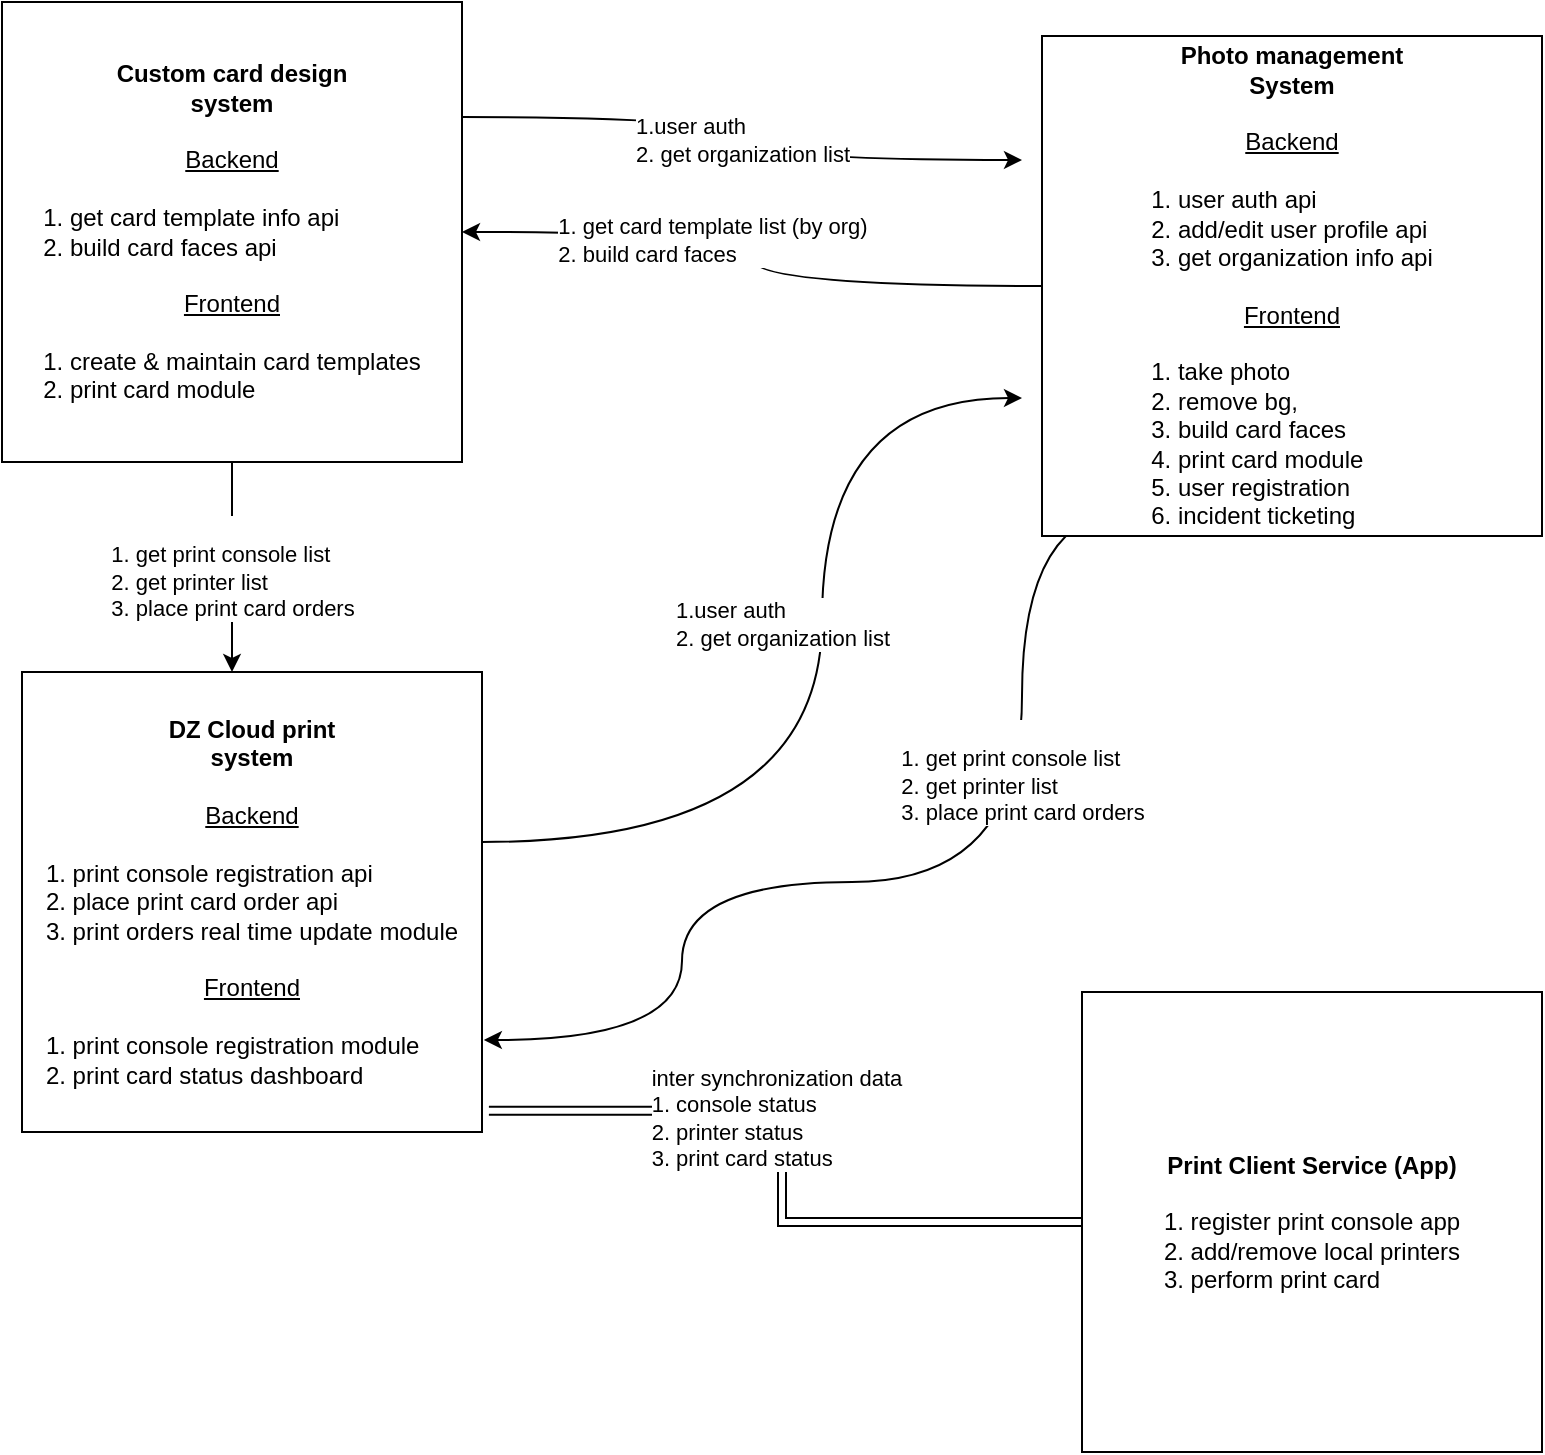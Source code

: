 <mxfile version="15.2.9" type="github" pages="4">
  <diagram id="r_a6c4T3uoJwIFPuBqCp" name="overview">
    <mxGraphModel dx="1038" dy="598" grid="1" gridSize="10" guides="1" tooltips="1" connect="1" arrows="1" fold="1" page="1" pageScale="1" pageWidth="1169" pageHeight="827" math="0" shadow="0">
      <root>
        <mxCell id="XQk42yvYTj5b2N5QGWH9-0" />
        <mxCell id="XQk42yvYTj5b2N5QGWH9-1" parent="XQk42yvYTj5b2N5QGWH9-0" />
        <mxCell id="jop0U1ng2tMk78MfC3YG-2" style="edgeStyle=orthogonalEdgeStyle;curved=1;rounded=0;orthogonalLoop=1;jettySize=auto;html=1;entryX=1;entryY=0.5;entryDx=0;entryDy=0;" parent="XQk42yvYTj5b2N5QGWH9-1" source="AS9TGTLmxo-H16eB41mD-0" target="AS9TGTLmxo-H16eB41mD-1" edge="1">
          <mxGeometry relative="1" as="geometry" />
        </mxCell>
        <mxCell id="jop0U1ng2tMk78MfC3YG-3" value="&lt;div align=&quot;left&quot;&gt;1. get card template list (by org)&lt;/div&gt;&lt;div align=&quot;left&quot;&gt;2. build card faces&lt;br&gt;&lt;/div&gt;" style="edgeLabel;html=1;align=center;verticalAlign=middle;resizable=0;points=[];" parent="jop0U1ng2tMk78MfC3YG-2" vertex="1" connectable="0">
          <mxGeometry x="0.213" y="4" relative="1" as="geometry">
            <mxPoint as="offset" />
          </mxGeometry>
        </mxCell>
        <mxCell id="jop0U1ng2tMk78MfC3YG-4" style="edgeStyle=orthogonalEdgeStyle;curved=1;rounded=0;orthogonalLoop=1;jettySize=auto;html=1;entryX=1.004;entryY=0.8;entryDx=0;entryDy=0;entryPerimeter=0;exitX=0.465;exitY=0.996;exitDx=0;exitDy=0;exitPerimeter=0;" parent="XQk42yvYTj5b2N5QGWH9-1" source="AS9TGTLmxo-H16eB41mD-0" target="AS9TGTLmxo-H16eB41mD-2" edge="1">
          <mxGeometry relative="1" as="geometry">
            <Array as="points">
              <mxPoint x="642" y="309" />
              <mxPoint x="530" y="309" />
              <mxPoint x="530" y="495" />
              <mxPoint x="360" y="495" />
              <mxPoint x="360" y="564" />
            </Array>
          </mxGeometry>
        </mxCell>
        <mxCell id="jop0U1ng2tMk78MfC3YG-5" value="&lt;br&gt;&lt;div align=&quot;left&quot;&gt;1. get print console list&lt;/div&gt;&lt;div align=&quot;left&quot;&gt;2. get printer list&lt;br&gt;&lt;/div&gt;&lt;div align=&quot;left&quot;&gt;3. place print card orders&lt;/div&gt;" style="edgeLabel;html=1;align=center;verticalAlign=middle;resizable=0;points=[];" parent="jop0U1ng2tMk78MfC3YG-4" vertex="1" connectable="0">
          <mxGeometry x="-0.536" y="-58" relative="1" as="geometry">
            <mxPoint x="58" y="113" as="offset" />
          </mxGeometry>
        </mxCell>
        <mxCell id="AS9TGTLmxo-H16eB41mD-0" value="&lt;div&gt;&lt;b&gt;Photo management&lt;/b&gt;&lt;/div&gt;&lt;div&gt;&lt;b&gt;System&lt;/b&gt;&lt;/div&gt;&lt;div&gt;&lt;b&gt;&lt;br&gt;&lt;/b&gt;&lt;/div&gt;&lt;div&gt;&lt;u&gt;Backend&lt;/u&gt;&lt;br&gt;&lt;/div&gt;&lt;div&gt;&lt;br&gt;&lt;/div&gt;&lt;div align=&quot;left&quot;&gt;1. user auth api&lt;br&gt;&lt;/div&gt;&lt;div align=&quot;left&quot;&gt;2. add/edit user profile api&lt;/div&gt;&lt;div align=&quot;left&quot;&gt;3. get organization info api&lt;br&gt;&lt;/div&gt;&lt;div align=&quot;left&quot;&gt;&lt;br&gt;&lt;/div&gt;&lt;div align=&quot;center&quot;&gt;&lt;u&gt;Frontend&lt;/u&gt;&lt;br&gt;&lt;/div&gt;&lt;div align=&quot;left&quot;&gt;&lt;br&gt;&lt;/div&gt;&lt;div align=&quot;left&quot;&gt;1. take photo&lt;/div&gt;&lt;div align=&quot;left&quot;&gt;2. remove bg, &lt;br&gt;&lt;/div&gt;&lt;div align=&quot;left&quot;&gt;3. build card faces&lt;/div&gt;&lt;div align=&quot;left&quot;&gt;4. print card module&lt;/div&gt;&lt;div align=&quot;left&quot;&gt;5. user registration&lt;/div&gt;&lt;div align=&quot;left&quot;&gt;6. incident ticketing &lt;br&gt;&lt;/div&gt;" style="whiteSpace=wrap;html=1;aspect=fixed;" parent="XQk42yvYTj5b2N5QGWH9-1" vertex="1">
          <mxGeometry x="540" y="72" width="250" height="250" as="geometry" />
        </mxCell>
        <mxCell id="T1YCbj9p1mz2rBXZmMMn-0" value="&lt;div align=&quot;left&quot;&gt;1.user auth&lt;/div&gt;&lt;div align=&quot;left&quot;&gt;2. get organization list&lt;br&gt;&lt;/div&gt;" style="edgeStyle=orthogonalEdgeStyle;rounded=0;orthogonalLoop=1;jettySize=auto;html=1;exitX=1;exitY=0.25;exitDx=0;exitDy=0;curved=1;" parent="XQk42yvYTj5b2N5QGWH9-1" source="AS9TGTLmxo-H16eB41mD-1" edge="1">
          <mxGeometry relative="1" as="geometry">
            <Array as="points">
              <mxPoint x="390" y="113" />
              <mxPoint x="390" y="134" />
            </Array>
            <mxPoint x="530" y="134" as="targetPoint" />
          </mxGeometry>
        </mxCell>
        <mxCell id="hdjar5kR_bf7j22daw-1-0" value="&lt;br&gt;&lt;div align=&quot;left&quot;&gt;1. get print console list&lt;/div&gt;&lt;div align=&quot;left&quot;&gt;2. get printer list&lt;br&gt;&lt;/div&gt;&lt;div align=&quot;left&quot;&gt;3. place print card orders&lt;/div&gt;" style="edgeStyle=orthogonalEdgeStyle;curved=1;rounded=0;orthogonalLoop=1;jettySize=auto;html=1;" parent="XQk42yvYTj5b2N5QGWH9-1" source="AS9TGTLmxo-H16eB41mD-1" target="AS9TGTLmxo-H16eB41mD-2" edge="1">
          <mxGeometry relative="1" as="geometry">
            <Array as="points">
              <mxPoint x="135" y="310" />
              <mxPoint x="135" y="310" />
            </Array>
          </mxGeometry>
        </mxCell>
        <mxCell id="AS9TGTLmxo-H16eB41mD-1" value="&lt;div&gt;&lt;b&gt;Custom card design &lt;br&gt;&lt;/b&gt;&lt;/div&gt;&lt;div&gt;&lt;b&gt;system&lt;/b&gt;&lt;/div&gt;&lt;div&gt;&lt;b&gt;&lt;br&gt;&lt;/b&gt;&lt;/div&gt;&lt;div&gt;&lt;u&gt;Backend&lt;/u&gt;&lt;/div&gt;&lt;div&gt;&lt;br&gt;&lt;/div&gt;&lt;div align=&quot;left&quot;&gt;1. get card template info api&lt;br&gt;&lt;/div&gt;&lt;div align=&quot;left&quot;&gt;2. build card faces api&lt;/div&gt;&lt;div align=&quot;left&quot;&gt;&lt;br&gt;&lt;/div&gt;&lt;div align=&quot;center&quot;&gt;&lt;u&gt;Frontend&lt;/u&gt;&lt;/div&gt;&lt;div align=&quot;center&quot;&gt;&lt;u&gt;&lt;br&gt;&lt;/u&gt;&lt;/div&gt;&lt;div align=&quot;left&quot;&gt;1. create &amp;amp; maintain card templates&lt;/div&gt;&lt;div align=&quot;left&quot;&gt;2. print card module&lt;/div&gt;" style="whiteSpace=wrap;html=1;aspect=fixed;" parent="XQk42yvYTj5b2N5QGWH9-1" vertex="1">
          <mxGeometry x="20" y="55" width="230" height="230" as="geometry" />
        </mxCell>
        <mxCell id="jop0U1ng2tMk78MfC3YG-1" value="&lt;div align=&quot;left&quot;&gt;1.user auth&lt;/div&gt;&lt;div align=&quot;left&quot;&gt;2. get organization list&lt;br&gt;&lt;/div&gt;" style="edgeStyle=orthogonalEdgeStyle;curved=1;rounded=0;orthogonalLoop=1;jettySize=auto;html=1;" parent="XQk42yvYTj5b2N5QGWH9-1" source="AS9TGTLmxo-H16eB41mD-2" edge="1">
          <mxGeometry x="0.134" y="20" relative="1" as="geometry">
            <Array as="points">
              <mxPoint x="430" y="475" />
              <mxPoint x="430" y="253" />
            </Array>
            <mxPoint as="offset" />
            <mxPoint x="530" y="253" as="targetPoint" />
          </mxGeometry>
        </mxCell>
        <mxCell id="hdjar5kR_bf7j22daw-1-2" style="edgeStyle=orthogonalEdgeStyle;curved=1;rounded=0;orthogonalLoop=1;jettySize=auto;html=1;exitX=1.015;exitY=0.954;exitDx=0;exitDy=0;exitPerimeter=0;shape=link;fillColor=#E3FF57;" parent="XQk42yvYTj5b2N5QGWH9-1" source="AS9TGTLmxo-H16eB41mD-2" target="VPOgRjzrrNW2hI6NRS3K-3" edge="1">
          <mxGeometry relative="1" as="geometry" />
        </mxCell>
        <mxCell id="B7Pw_kFebnkQocqkVA_T-0" value="&lt;div&gt;inter synchronization data&lt;/div&gt;&lt;div align=&quot;left&quot;&gt;1. console status&lt;/div&gt;&lt;div align=&quot;left&quot;&gt;2. printer status&lt;br&gt;&lt;/div&gt;&lt;div align=&quot;left&quot;&gt;3. print card status&lt;br&gt;&lt;/div&gt;" style="edgeLabel;html=1;align=center;verticalAlign=middle;resizable=0;points=[];" parent="hdjar5kR_bf7j22daw-1-2" vertex="1" connectable="0">
          <mxGeometry x="-0.289" y="-3" relative="1" as="geometry">
            <mxPoint x="18" as="offset" />
          </mxGeometry>
        </mxCell>
        <mxCell id="AS9TGTLmxo-H16eB41mD-2" value="&lt;div&gt;&lt;b&gt;DZ Cloud print &lt;br&gt;&lt;/b&gt;&lt;/div&gt;&lt;div&gt;&lt;b&gt;system&lt;/b&gt;&lt;/div&gt;&lt;div&gt;&lt;div align=&quot;center&quot;&gt;&lt;u&gt;&lt;br&gt;&lt;/u&gt;&lt;/div&gt;&lt;div align=&quot;center&quot;&gt;&lt;u&gt;Backend&lt;/u&gt;&lt;/div&gt;&lt;div align=&quot;left&quot;&gt;&lt;br&gt;&lt;/div&gt;&lt;div align=&quot;left&quot;&gt;1. print console registration api&lt;/div&gt;&lt;div align=&quot;left&quot;&gt;2. place print card order api&lt;br&gt;&lt;/div&gt;&lt;/div&gt;&lt;div align=&quot;left&quot;&gt;3. print orders real time update module&lt;br&gt;&lt;/div&gt;&lt;div align=&quot;left&quot;&gt;&lt;br&gt;&lt;/div&gt;&lt;div align=&quot;center&quot;&gt;&lt;u&gt;Frontend&lt;/u&gt;&lt;/div&gt;&lt;div&gt;&lt;br&gt;&lt;div align=&quot;left&quot;&gt;1. print console registration module&lt;/div&gt;&lt;/div&gt;&lt;div align=&quot;left&quot;&gt;2. print card status dashboard&lt;br&gt;&lt;/div&gt;" style="whiteSpace=wrap;html=1;aspect=fixed;" parent="XQk42yvYTj5b2N5QGWH9-1" vertex="1">
          <mxGeometry x="30" y="390" width="230" height="230" as="geometry" />
        </mxCell>
        <mxCell id="VPOgRjzrrNW2hI6NRS3K-3" value="&lt;div&gt;&lt;b&gt;Print Client Service (App)&lt;/b&gt;&lt;/div&gt;&lt;div&gt;&lt;br&gt;&lt;/div&gt;&lt;div align=&quot;left&quot;&gt;1. register print console app&lt;br&gt;&lt;/div&gt;&lt;div align=&quot;left&quot;&gt;2. add/remove local printers&lt;br&gt;&lt;/div&gt;&lt;div align=&quot;left&quot;&gt;3. perform print card&lt;br&gt;&lt;/div&gt;" style="whiteSpace=wrap;html=1;aspect=fixed;" parent="XQk42yvYTj5b2N5QGWH9-1" vertex="1">
          <mxGeometry x="560" y="550" width="230" height="230" as="geometry" />
        </mxCell>
      </root>
    </mxGraphModel>
  </diagram>
  <diagram id="C5RBs43oDa-KdzZeNtuy" name="Custom card design ">
    <mxGraphModel dx="1038" dy="598" grid="1" gridSize="10" guides="1" tooltips="1" connect="1" arrows="1" fold="1" page="1" pageScale="1" pageWidth="827" pageHeight="1169" math="0" shadow="0">
      <root>
        <mxCell id="WIyWlLk6GJQsqaUBKTNV-0" />
        <mxCell id="WIyWlLk6GJQsqaUBKTNV-1" parent="WIyWlLk6GJQsqaUBKTNV-0" />
        <mxCell id="sHN06n4TixAvZSzs7Vs1-0" value="" style="rounded=1;whiteSpace=wrap;html=1;dashed=1;" vertex="1" parent="WIyWlLk6GJQsqaUBKTNV-1">
          <mxGeometry x="70" y="60" width="730" height="330" as="geometry" />
        </mxCell>
        <mxCell id="UXQcSEptCOop2wgbjfl1-41" value="tb_org_cardlayout" style="shape=table;startSize=30;container=1;collapsible=1;childLayout=tableLayout;fixedRows=1;rowLines=0;fontStyle=1;align=center;resizeLast=1;rounded=0;shadow=0;glass=0;sketch=0;labelBackgroundColor=default;" parent="WIyWlLk6GJQsqaUBKTNV-1" vertex="1">
          <mxGeometry x="120" y="100" width="270" height="270" as="geometry" />
        </mxCell>
        <mxCell id="UXQcSEptCOop2wgbjfl1-42" value="" style="shape=partialRectangle;collapsible=0;dropTarget=0;pointerEvents=0;fillColor=none;top=0;left=0;bottom=1;right=0;points=[[0,0.5],[1,0.5]];portConstraint=eastwest;" parent="UXQcSEptCOop2wgbjfl1-41" vertex="1">
          <mxGeometry y="30" width="270" height="30" as="geometry" />
        </mxCell>
        <mxCell id="UXQcSEptCOop2wgbjfl1-43" value="PK" style="shape=partialRectangle;connectable=0;fillColor=none;top=0;left=0;bottom=0;right=0;fontStyle=1;overflow=hidden;" parent="UXQcSEptCOop2wgbjfl1-42" vertex="1">
          <mxGeometry width="30" height="30" as="geometry">
            <mxRectangle width="30" height="30" as="alternateBounds" />
          </mxGeometry>
        </mxCell>
        <mxCell id="UXQcSEptCOop2wgbjfl1-44" value="UniqueID" style="shape=partialRectangle;connectable=0;fillColor=none;top=0;left=0;bottom=0;right=0;align=left;spacingLeft=6;fontStyle=5;overflow=hidden;" parent="UXQcSEptCOop2wgbjfl1-42" vertex="1">
          <mxGeometry x="30" width="240" height="30" as="geometry">
            <mxRectangle width="240" height="30" as="alternateBounds" />
          </mxGeometry>
        </mxCell>
        <mxCell id="UXQcSEptCOop2wgbjfl1-48" value="" style="shape=partialRectangle;collapsible=0;dropTarget=0;pointerEvents=0;fillColor=none;top=0;left=0;bottom=0;right=0;points=[[0,0.5],[1,0.5]];portConstraint=eastwest;" parent="UXQcSEptCOop2wgbjfl1-41" vertex="1">
          <mxGeometry y="60" width="270" height="30" as="geometry" />
        </mxCell>
        <mxCell id="UXQcSEptCOop2wgbjfl1-49" value="FK" style="shape=partialRectangle;connectable=0;fillColor=none;top=0;left=0;bottom=0;right=0;editable=1;overflow=hidden;" parent="UXQcSEptCOop2wgbjfl1-48" vertex="1">
          <mxGeometry width="30" height="30" as="geometry">
            <mxRectangle width="30" height="30" as="alternateBounds" />
          </mxGeometry>
        </mxCell>
        <mxCell id="UXQcSEptCOop2wgbjfl1-50" value="org_ref_name:string" style="shape=partialRectangle;connectable=0;fillColor=#99FF99;top=0;left=0;bottom=0;right=0;align=left;spacingLeft=6;overflow=hidden;labelBackgroundColor=#FFFF66;" parent="UXQcSEptCOop2wgbjfl1-48" vertex="1">
          <mxGeometry x="30" width="240" height="30" as="geometry">
            <mxRectangle width="240" height="30" as="alternateBounds" />
          </mxGeometry>
        </mxCell>
        <mxCell id="UXQcSEptCOop2wgbjfl1-45" value="" style="shape=partialRectangle;collapsible=0;dropTarget=0;pointerEvents=0;fillColor=none;top=0;left=0;bottom=0;right=0;points=[[0,0.5],[1,0.5]];portConstraint=eastwest;" parent="UXQcSEptCOop2wgbjfl1-41" vertex="1">
          <mxGeometry y="90" width="270" height="30" as="geometry" />
        </mxCell>
        <mxCell id="UXQcSEptCOop2wgbjfl1-46" value="" style="shape=partialRectangle;connectable=0;fillColor=none;top=0;left=0;bottom=0;right=0;editable=1;overflow=hidden;" parent="UXQcSEptCOop2wgbjfl1-45" vertex="1">
          <mxGeometry width="30" height="30" as="geometry">
            <mxRectangle width="30" height="30" as="alternateBounds" />
          </mxGeometry>
        </mxCell>
        <mxCell id="UXQcSEptCOop2wgbjfl1-47" value="card_type:string (*unique in same orgs)" style="shape=partialRectangle;connectable=0;fillColor=none;top=0;left=0;bottom=0;right=0;align=left;spacingLeft=6;overflow=hidden;strokeColor=#FF0000;fontColor=#FF0000;" parent="UXQcSEptCOop2wgbjfl1-45" vertex="1">
          <mxGeometry x="30" width="240" height="30" as="geometry">
            <mxRectangle width="240" height="30" as="alternateBounds" />
          </mxGeometry>
        </mxCell>
        <mxCell id="UXQcSEptCOop2wgbjfl1-51" value="" style="shape=partialRectangle;collapsible=0;dropTarget=0;pointerEvents=0;fillColor=none;top=0;left=0;bottom=0;right=0;points=[[0,0.5],[1,0.5]];portConstraint=eastwest;" parent="UXQcSEptCOop2wgbjfl1-41" vertex="1">
          <mxGeometry y="120" width="270" height="30" as="geometry" />
        </mxCell>
        <mxCell id="UXQcSEptCOop2wgbjfl1-52" value="" style="shape=partialRectangle;connectable=0;fillColor=none;top=0;left=0;bottom=0;right=0;editable=1;overflow=hidden;" parent="UXQcSEptCOop2wgbjfl1-51" vertex="1">
          <mxGeometry width="30" height="30" as="geometry">
            <mxRectangle width="30" height="30" as="alternateBounds" />
          </mxGeometry>
        </mxCell>
        <mxCell id="UXQcSEptCOop2wgbjfl1-53" value="card_layout:json" style="shape=partialRectangle;connectable=0;fillColor=none;top=0;left=0;bottom=0;right=0;align=left;spacingLeft=6;overflow=hidden;" parent="UXQcSEptCOop2wgbjfl1-51" vertex="1">
          <mxGeometry x="30" width="240" height="30" as="geometry">
            <mxRectangle width="240" height="30" as="alternateBounds" />
          </mxGeometry>
        </mxCell>
        <mxCell id="UXQcSEptCOop2wgbjfl1-63" style="shape=partialRectangle;collapsible=0;dropTarget=0;pointerEvents=0;fillColor=none;top=0;left=0;bottom=0;right=0;points=[[0,0.5],[1,0.5]];portConstraint=eastwest;" parent="UXQcSEptCOop2wgbjfl1-41" vertex="1">
          <mxGeometry y="150" width="270" height="30" as="geometry" />
        </mxCell>
        <mxCell id="UXQcSEptCOop2wgbjfl1-64" style="shape=partialRectangle;connectable=0;fillColor=none;top=0;left=0;bottom=0;right=0;editable=1;overflow=hidden;" parent="UXQcSEptCOop2wgbjfl1-63" vertex="1">
          <mxGeometry width="30" height="30" as="geometry">
            <mxRectangle width="30" height="30" as="alternateBounds" />
          </mxGeometry>
        </mxCell>
        <mxCell id="UXQcSEptCOop2wgbjfl1-65" value="update_time:datetime" style="shape=partialRectangle;connectable=0;fillColor=none;top=0;left=0;bottom=0;right=0;align=left;spacingLeft=6;overflow=hidden;" parent="UXQcSEptCOop2wgbjfl1-63" vertex="1">
          <mxGeometry x="30" width="240" height="30" as="geometry">
            <mxRectangle width="240" height="30" as="alternateBounds" />
          </mxGeometry>
        </mxCell>
        <mxCell id="UXQcSEptCOop2wgbjfl1-60" style="shape=partialRectangle;collapsible=0;dropTarget=0;pointerEvents=0;fillColor=none;top=0;left=0;bottom=0;right=0;points=[[0,0.5],[1,0.5]];portConstraint=eastwest;" parent="UXQcSEptCOop2wgbjfl1-41" vertex="1">
          <mxGeometry y="180" width="270" height="30" as="geometry" />
        </mxCell>
        <mxCell id="UXQcSEptCOop2wgbjfl1-61" style="shape=partialRectangle;connectable=0;fillColor=none;top=0;left=0;bottom=0;right=0;editable=1;overflow=hidden;" parent="UXQcSEptCOop2wgbjfl1-60" vertex="1">
          <mxGeometry width="30" height="30" as="geometry">
            <mxRectangle width="30" height="30" as="alternateBounds" />
          </mxGeometry>
        </mxCell>
        <mxCell id="UXQcSEptCOop2wgbjfl1-62" value="update_by:integer (user_id)" style="shape=partialRectangle;connectable=0;fillColor=none;top=0;left=0;bottom=0;right=0;align=left;spacingLeft=6;overflow=hidden;" parent="UXQcSEptCOop2wgbjfl1-60" vertex="1">
          <mxGeometry x="30" width="240" height="30" as="geometry">
            <mxRectangle width="240" height="30" as="alternateBounds" />
          </mxGeometry>
        </mxCell>
        <mxCell id="DtYO-9vcxM01h9P2qQXD-3" style="shape=partialRectangle;collapsible=0;dropTarget=0;pointerEvents=0;fillColor=none;top=0;left=0;bottom=0;right=0;points=[[0,0.5],[1,0.5]];portConstraint=eastwest;" parent="UXQcSEptCOop2wgbjfl1-41" vertex="1">
          <mxGeometry y="210" width="270" height="30" as="geometry" />
        </mxCell>
        <mxCell id="DtYO-9vcxM01h9P2qQXD-4" style="shape=partialRectangle;connectable=0;fillColor=none;top=0;left=0;bottom=0;right=0;editable=1;overflow=hidden;" parent="DtYO-9vcxM01h9P2qQXD-3" vertex="1">
          <mxGeometry width="30" height="30" as="geometry">
            <mxRectangle width="30" height="30" as="alternateBounds" />
          </mxGeometry>
        </mxCell>
        <mxCell id="DtYO-9vcxM01h9P2qQXD-5" value="enabled:bool (default=false)" style="shape=partialRectangle;connectable=0;fillColor=#FFFFFF;top=0;left=0;bottom=0;right=0;align=left;spacingLeft=6;overflow=hidden;" parent="DtYO-9vcxM01h9P2qQXD-3" vertex="1">
          <mxGeometry x="30" width="240" height="30" as="geometry">
            <mxRectangle width="240" height="30" as="alternateBounds" />
          </mxGeometry>
        </mxCell>
        <mxCell id="UXQcSEptCOop2wgbjfl1-66" value="tb_data_parameter" style="shape=table;startSize=30;container=1;collapsible=1;childLayout=tableLayout;fixedRows=1;rowLines=0;fontStyle=1;align=center;resizeLast=1;rounded=0;shadow=0;glass=0;sketch=0;fontColor=#000000;" parent="WIyWlLk6GJQsqaUBKTNV-1" vertex="1">
          <mxGeometry x="460" y="100" width="290" height="240" as="geometry" />
        </mxCell>
        <mxCell id="UXQcSEptCOop2wgbjfl1-67" value="" style="shape=partialRectangle;collapsible=0;dropTarget=0;pointerEvents=0;fillColor=none;top=0;left=0;bottom=1;right=0;points=[[0,0.5],[1,0.5]];portConstraint=eastwest;" parent="UXQcSEptCOop2wgbjfl1-66" vertex="1">
          <mxGeometry y="30" width="290" height="30" as="geometry" />
        </mxCell>
        <mxCell id="UXQcSEptCOop2wgbjfl1-68" value="PK" style="shape=partialRectangle;connectable=0;fillColor=none;top=0;left=0;bottom=0;right=0;fontStyle=1;overflow=hidden;" parent="UXQcSEptCOop2wgbjfl1-67" vertex="1">
          <mxGeometry width="30" height="30" as="geometry">
            <mxRectangle width="30" height="30" as="alternateBounds" />
          </mxGeometry>
        </mxCell>
        <mxCell id="UXQcSEptCOop2wgbjfl1-69" value="UniqueID" style="shape=partialRectangle;connectable=0;fillColor=none;top=0;left=0;bottom=0;right=0;align=left;spacingLeft=6;fontStyle=5;overflow=hidden;" parent="UXQcSEptCOop2wgbjfl1-67" vertex="1">
          <mxGeometry x="30" width="260" height="30" as="geometry">
            <mxRectangle width="260" height="30" as="alternateBounds" />
          </mxGeometry>
        </mxCell>
        <mxCell id="UXQcSEptCOop2wgbjfl1-70" value="" style="shape=partialRectangle;collapsible=0;dropTarget=0;pointerEvents=0;fillColor=none;top=0;left=0;bottom=0;right=0;points=[[0,0.5],[1,0.5]];portConstraint=eastwest;" parent="UXQcSEptCOop2wgbjfl1-66" vertex="1">
          <mxGeometry y="60" width="290" height="30" as="geometry" />
        </mxCell>
        <mxCell id="UXQcSEptCOop2wgbjfl1-71" value="FK" style="shape=partialRectangle;connectable=0;fillColor=none;top=0;left=0;bottom=0;right=0;editable=1;overflow=hidden;" parent="UXQcSEptCOop2wgbjfl1-70" vertex="1">
          <mxGeometry width="30" height="30" as="geometry">
            <mxRectangle width="30" height="30" as="alternateBounds" />
          </mxGeometry>
        </mxCell>
        <mxCell id="UXQcSEptCOop2wgbjfl1-72" value="org_ref_name:string" style="shape=partialRectangle;connectable=0;fillColor=#99FF99;top=0;left=0;bottom=0;right=0;align=left;spacingLeft=6;overflow=hidden;labelBackgroundColor=#FFFF66;" parent="UXQcSEptCOop2wgbjfl1-70" vertex="1">
          <mxGeometry x="30" width="260" height="30" as="geometry">
            <mxRectangle width="260" height="30" as="alternateBounds" />
          </mxGeometry>
        </mxCell>
        <mxCell id="UXQcSEptCOop2wgbjfl1-76" value="" style="shape=partialRectangle;collapsible=0;dropTarget=0;pointerEvents=0;fillColor=none;top=0;left=0;bottom=0;right=0;points=[[0,0.5],[1,0.5]];portConstraint=eastwest;" parent="UXQcSEptCOop2wgbjfl1-66" vertex="1">
          <mxGeometry y="90" width="290" height="30" as="geometry" />
        </mxCell>
        <mxCell id="UXQcSEptCOop2wgbjfl1-77" value="" style="shape=partialRectangle;connectable=0;fillColor=none;top=0;left=0;bottom=0;right=0;editable=1;overflow=hidden;" parent="UXQcSEptCOop2wgbjfl1-76" vertex="1">
          <mxGeometry width="30" height="30" as="geometry">
            <mxRectangle width="30" height="30" as="alternateBounds" />
          </mxGeometry>
        </mxCell>
        <mxCell id="UXQcSEptCOop2wgbjfl1-78" value="param_name:string(*unique in same layout)" style="shape=partialRectangle;connectable=0;fillColor=none;top=0;left=0;bottom=0;right=0;align=left;spacingLeft=6;overflow=hidden;fontColor=#FF0000;" parent="UXQcSEptCOop2wgbjfl1-76" vertex="1">
          <mxGeometry x="30" width="260" height="30" as="geometry">
            <mxRectangle width="260" height="30" as="alternateBounds" />
          </mxGeometry>
        </mxCell>
        <mxCell id="UXQcSEptCOop2wgbjfl1-91" style="shape=partialRectangle;collapsible=0;dropTarget=0;pointerEvents=0;fillColor=none;top=0;left=0;bottom=0;right=0;points=[[0,0.5],[1,0.5]];portConstraint=eastwest;" parent="UXQcSEptCOop2wgbjfl1-66" vertex="1">
          <mxGeometry y="120" width="290" height="30" as="geometry" />
        </mxCell>
        <mxCell id="UXQcSEptCOop2wgbjfl1-92" style="shape=partialRectangle;connectable=0;fillColor=none;top=0;left=0;bottom=0;right=0;editable=1;overflow=hidden;" parent="UXQcSEptCOop2wgbjfl1-91" vertex="1">
          <mxGeometry width="30" height="30" as="geometry">
            <mxRectangle width="30" height="30" as="alternateBounds" />
          </mxGeometry>
        </mxCell>
        <mxCell id="UXQcSEptCOop2wgbjfl1-93" value="data_type:string (option: text, image)" style="shape=partialRectangle;connectable=0;fillColor=#FFFFFF;top=0;left=0;bottom=0;right=0;align=left;spacingLeft=6;overflow=hidden;" parent="UXQcSEptCOop2wgbjfl1-91" vertex="1">
          <mxGeometry x="30" width="260" height="30" as="geometry">
            <mxRectangle width="260" height="30" as="alternateBounds" />
          </mxGeometry>
        </mxCell>
        <mxCell id="UXQcSEptCOop2wgbjfl1-79" style="shape=partialRectangle;collapsible=0;dropTarget=0;pointerEvents=0;fillColor=none;top=0;left=0;bottom=0;right=0;points=[[0,0.5],[1,0.5]];portConstraint=eastwest;" parent="UXQcSEptCOop2wgbjfl1-66" vertex="1">
          <mxGeometry y="150" width="290" height="30" as="geometry" />
        </mxCell>
        <mxCell id="UXQcSEptCOop2wgbjfl1-80" style="shape=partialRectangle;connectable=0;fillColor=none;top=0;left=0;bottom=0;right=0;editable=1;overflow=hidden;" parent="UXQcSEptCOop2wgbjfl1-79" vertex="1">
          <mxGeometry width="30" height="30" as="geometry">
            <mxRectangle width="30" height="30" as="alternateBounds" />
          </mxGeometry>
        </mxCell>
        <mxCell id="UXQcSEptCOop2wgbjfl1-81" value="required:bool" style="shape=partialRectangle;connectable=0;fillColor=none;top=0;left=0;bottom=0;right=0;align=left;spacingLeft=6;overflow=hidden;" parent="UXQcSEptCOop2wgbjfl1-79" vertex="1">
          <mxGeometry x="30" width="260" height="30" as="geometry">
            <mxRectangle width="260" height="30" as="alternateBounds" />
          </mxGeometry>
        </mxCell>
        <mxCell id="UXQcSEptCOop2wgbjfl1-85" style="shape=partialRectangle;collapsible=0;dropTarget=0;pointerEvents=0;fillColor=none;top=0;left=0;bottom=0;right=0;points=[[0,0.5],[1,0.5]];portConstraint=eastwest;" parent="UXQcSEptCOop2wgbjfl1-66" vertex="1">
          <mxGeometry y="180" width="290" height="30" as="geometry" />
        </mxCell>
        <mxCell id="UXQcSEptCOop2wgbjfl1-86" style="shape=partialRectangle;connectable=0;fillColor=none;top=0;left=0;bottom=0;right=0;editable=1;overflow=hidden;" parent="UXQcSEptCOop2wgbjfl1-85" vertex="1">
          <mxGeometry width="30" height="30" as="geometry">
            <mxRectangle width="30" height="30" as="alternateBounds" />
          </mxGeometry>
        </mxCell>
        <mxCell id="UXQcSEptCOop2wgbjfl1-87" value="sample_data:string" style="shape=partialRectangle;connectable=0;fillColor=none;top=0;left=0;bottom=0;right=0;align=left;spacingLeft=6;overflow=hidden;" parent="UXQcSEptCOop2wgbjfl1-85" vertex="1">
          <mxGeometry x="30" width="260" height="30" as="geometry">
            <mxRectangle width="260" height="30" as="alternateBounds" />
          </mxGeometry>
        </mxCell>
        <mxCell id="UXQcSEptCOop2wgbjfl1-82" style="shape=partialRectangle;collapsible=0;dropTarget=0;pointerEvents=0;fillColor=none;top=0;left=0;bottom=0;right=0;points=[[0,0.5],[1,0.5]];portConstraint=eastwest;" parent="UXQcSEptCOop2wgbjfl1-66" vertex="1">
          <mxGeometry y="210" width="290" height="30" as="geometry" />
        </mxCell>
        <mxCell id="UXQcSEptCOop2wgbjfl1-83" style="shape=partialRectangle;connectable=0;fillColor=none;top=0;left=0;bottom=0;right=0;editable=1;overflow=hidden;" parent="UXQcSEptCOop2wgbjfl1-82" vertex="1">
          <mxGeometry width="30" height="30" as="geometry">
            <mxRectangle width="30" height="30" as="alternateBounds" />
          </mxGeometry>
        </mxCell>
        <mxCell id="UXQcSEptCOop2wgbjfl1-84" value="remark:string" style="shape=partialRectangle;connectable=0;fillColor=none;top=0;left=0;bottom=0;right=0;align=left;spacingLeft=6;overflow=hidden;" parent="UXQcSEptCOop2wgbjfl1-82" vertex="1">
          <mxGeometry x="30" width="260" height="30" as="geometry">
            <mxRectangle width="260" height="30" as="alternateBounds" />
          </mxGeometry>
        </mxCell>
        <mxCell id="Pmy3CLnyUDnn_8xeMbFt-4" value="Create &#xa;&#xa;new template" style="shape=module;align=left;spacingLeft=20;align=center;verticalAlign=top;rounded=0;shadow=0;glass=0;sketch=0;fillColor=#FFFFFF;" parent="WIyWlLk6GJQsqaUBKTNV-1" vertex="1">
          <mxGeometry x="490" y="570" width="110" height="60" as="geometry" />
        </mxCell>
        <mxCell id="Pmy3CLnyUDnn_8xeMbFt-5" value="Load&#xa;exist template&#xa;" style="shape=module;align=left;spacingLeft=20;align=center;verticalAlign=top;rounded=0;shadow=0;glass=0;sketch=0;fillColor=#FFFFFF;" parent="WIyWlLk6GJQsqaUBKTNV-1" vertex="1">
          <mxGeometry x="640" y="570" width="116" height="60" as="geometry" />
        </mxCell>
        <mxCell id="Pmy3CLnyUDnn_8xeMbFt-6" value="Build&#xa;card face&#xa;" style="shape=module;align=left;spacingLeft=20;align=center;verticalAlign=top;rounded=0;shadow=0;glass=0;sketch=0;fillColor=#FFFFFF;" parent="WIyWlLk6GJQsqaUBKTNV-1" vertex="1">
          <mxGeometry x="490" y="460" width="110" height="60" as="geometry" />
        </mxCell>
        <mxCell id="Y7Jge2zMEJUOQjdpWOx2-0" value="Get card &#xa;&#xa;template info" style="shape=module;align=left;spacingLeft=20;align=center;verticalAlign=top;" parent="WIyWlLk6GJQsqaUBKTNV-1" vertex="1">
          <mxGeometry x="640" y="460" width="120" height="60" as="geometry" />
        </mxCell>
        <mxCell id="287JpSvRZ3h1Uq83_zXA-3" value="n..n" style="edgeStyle=orthogonalEdgeStyle;rounded=0;orthogonalLoop=1;jettySize=auto;html=1;entryX=1;entryY=0.5;entryDx=0;entryDy=0;fontColor=#000000;fillColor=#E3FF57;" parent="WIyWlLk6GJQsqaUBKTNV-1" source="UXQcSEptCOop2wgbjfl1-76" target="UXQcSEptCOop2wgbjfl1-45" edge="1">
          <mxGeometry relative="1" as="geometry" />
        </mxCell>
      </root>
    </mxGraphModel>
  </diagram>
  <diagram id="y7EzOYhGeakzmsp7uXFN" name="Photo management">
    <mxGraphModel dx="1038" dy="598" grid="1" gridSize="10" guides="1" tooltips="1" connect="1" arrows="1" fold="1" page="1" pageScale="1" pageWidth="1169" pageHeight="827" math="0" shadow="0">
      <root>
        <mxCell id="wY2XVCs2HqPmD_86Bv2a-0" />
        <mxCell id="wY2XVCs2HqPmD_86Bv2a-1" parent="wY2XVCs2HqPmD_86Bv2a-0" />
        <mxCell id="QWv9MT0gdFxOAuFJl2rT-0" value="tb_organization" style="shape=table;startSize=30;container=1;collapsible=1;childLayout=tableLayout;fixedRows=1;rowLines=0;fontStyle=1;align=center;resizeLast=1;rounded=0;shadow=0;glass=0;sketch=0;fillColor=#FFFFFF;" parent="wY2XVCs2HqPmD_86Bv2a-1" vertex="1">
          <mxGeometry x="390" y="50" width="220" height="300" as="geometry" />
        </mxCell>
        <mxCell id="QWv9MT0gdFxOAuFJl2rT-1" value="" style="shape=partialRectangle;collapsible=0;dropTarget=0;pointerEvents=0;fillColor=none;top=0;left=0;bottom=1;right=0;points=[[0,0.5],[1,0.5]];portConstraint=eastwest;" parent="QWv9MT0gdFxOAuFJl2rT-0" vertex="1">
          <mxGeometry y="30" width="220" height="30" as="geometry" />
        </mxCell>
        <mxCell id="QWv9MT0gdFxOAuFJl2rT-2" value="PK" style="shape=partialRectangle;connectable=0;fillColor=none;top=0;left=0;bottom=0;right=0;fontStyle=1;overflow=hidden;" parent="QWv9MT0gdFxOAuFJl2rT-1" vertex="1">
          <mxGeometry width="30" height="30" as="geometry">
            <mxRectangle width="30" height="30" as="alternateBounds" />
          </mxGeometry>
        </mxCell>
        <mxCell id="QWv9MT0gdFxOAuFJl2rT-3" value="UniqueID" style="shape=partialRectangle;connectable=0;fillColor=none;top=0;left=0;bottom=0;right=0;align=left;spacingLeft=6;fontStyle=5;overflow=hidden;" parent="QWv9MT0gdFxOAuFJl2rT-1" vertex="1">
          <mxGeometry x="30" width="190" height="30" as="geometry">
            <mxRectangle width="190" height="30" as="alternateBounds" />
          </mxGeometry>
        </mxCell>
        <mxCell id="QWv9MT0gdFxOAuFJl2rT-4" value="" style="shape=partialRectangle;collapsible=0;dropTarget=0;pointerEvents=0;fillColor=none;top=0;left=0;bottom=0;right=0;points=[[0,0.5],[1,0.5]];portConstraint=eastwest;" parent="QWv9MT0gdFxOAuFJl2rT-0" vertex="1">
          <mxGeometry y="60" width="220" height="30" as="geometry" />
        </mxCell>
        <mxCell id="QWv9MT0gdFxOAuFJl2rT-5" value="" style="shape=partialRectangle;connectable=0;fillColor=none;top=0;left=0;bottom=0;right=0;editable=1;overflow=hidden;" parent="QWv9MT0gdFxOAuFJl2rT-4" vertex="1">
          <mxGeometry width="30" height="30" as="geometry">
            <mxRectangle width="30" height="30" as="alternateBounds" />
          </mxGeometry>
        </mxCell>
        <mxCell id="QWv9MT0gdFxOAuFJl2rT-6" value="org_ref_name:string (unique)" style="shape=partialRectangle;connectable=0;fillColor=#99FF99;top=0;left=0;bottom=0;right=0;align=left;spacingLeft=6;overflow=hidden;" parent="QWv9MT0gdFxOAuFJl2rT-4" vertex="1">
          <mxGeometry x="30" width="190" height="30" as="geometry">
            <mxRectangle width="190" height="30" as="alternateBounds" />
          </mxGeometry>
        </mxCell>
        <mxCell id="QWv9MT0gdFxOAuFJl2rT-7" value="" style="shape=partialRectangle;collapsible=0;dropTarget=0;pointerEvents=0;fillColor=none;top=0;left=0;bottom=0;right=0;points=[[0,0.5],[1,0.5]];portConstraint=eastwest;" parent="QWv9MT0gdFxOAuFJl2rT-0" vertex="1">
          <mxGeometry y="90" width="220" height="30" as="geometry" />
        </mxCell>
        <mxCell id="QWv9MT0gdFxOAuFJl2rT-8" value="" style="shape=partialRectangle;connectable=0;fillColor=none;top=0;left=0;bottom=0;right=0;editable=1;overflow=hidden;" parent="QWv9MT0gdFxOAuFJl2rT-7" vertex="1">
          <mxGeometry width="30" height="30" as="geometry">
            <mxRectangle width="30" height="30" as="alternateBounds" />
          </mxGeometry>
        </mxCell>
        <mxCell id="QWv9MT0gdFxOAuFJl2rT-9" value="org_name:string (unique)" style="shape=partialRectangle;connectable=0;fillColor=none;top=0;left=0;bottom=0;right=0;align=left;spacingLeft=6;overflow=hidden;" parent="QWv9MT0gdFxOAuFJl2rT-7" vertex="1">
          <mxGeometry x="30" width="190" height="30" as="geometry">
            <mxRectangle width="190" height="30" as="alternateBounds" />
          </mxGeometry>
        </mxCell>
        <mxCell id="QWv9MT0gdFxOAuFJl2rT-10" value="" style="shape=partialRectangle;collapsible=0;dropTarget=0;pointerEvents=0;fillColor=none;top=0;left=0;bottom=0;right=0;points=[[0,0.5],[1,0.5]];portConstraint=eastwest;" parent="QWv9MT0gdFxOAuFJl2rT-0" vertex="1">
          <mxGeometry y="120" width="220" height="30" as="geometry" />
        </mxCell>
        <mxCell id="QWv9MT0gdFxOAuFJl2rT-11" value="" style="shape=partialRectangle;connectable=0;fillColor=none;top=0;left=0;bottom=0;right=0;editable=1;overflow=hidden;" parent="QWv9MT0gdFxOAuFJl2rT-10" vertex="1">
          <mxGeometry width="30" height="30" as="geometry">
            <mxRectangle width="30" height="30" as="alternateBounds" />
          </mxGeometry>
        </mxCell>
        <mxCell id="QWv9MT0gdFxOAuFJl2rT-12" value="org_name_en:string" style="shape=partialRectangle;connectable=0;fillColor=none;top=0;left=0;bottom=0;right=0;align=left;spacingLeft=6;overflow=hidden;" parent="QWv9MT0gdFxOAuFJl2rT-10" vertex="1">
          <mxGeometry x="30" width="190" height="30" as="geometry">
            <mxRectangle width="190" height="30" as="alternateBounds" />
          </mxGeometry>
        </mxCell>
        <mxCell id="QWv9MT0gdFxOAuFJl2rT-13" style="shape=partialRectangle;collapsible=0;dropTarget=0;pointerEvents=0;fillColor=none;top=0;left=0;bottom=0;right=0;points=[[0,0.5],[1,0.5]];portConstraint=eastwest;" parent="QWv9MT0gdFxOAuFJl2rT-0" vertex="1">
          <mxGeometry y="150" width="220" height="30" as="geometry" />
        </mxCell>
        <mxCell id="QWv9MT0gdFxOAuFJl2rT-14" style="shape=partialRectangle;connectable=0;fillColor=none;top=0;left=0;bottom=0;right=0;editable=1;overflow=hidden;" parent="QWv9MT0gdFxOAuFJl2rT-13" vertex="1">
          <mxGeometry width="30" height="30" as="geometry">
            <mxRectangle width="30" height="30" as="alternateBounds" />
          </mxGeometry>
        </mxCell>
        <mxCell id="QWv9MT0gdFxOAuFJl2rT-15" value="contact_person:string" style="shape=partialRectangle;connectable=0;fillColor=none;top=0;left=0;bottom=0;right=0;align=left;spacingLeft=6;overflow=hidden;" parent="QWv9MT0gdFxOAuFJl2rT-13" vertex="1">
          <mxGeometry x="30" width="190" height="30" as="geometry">
            <mxRectangle width="190" height="30" as="alternateBounds" />
          </mxGeometry>
        </mxCell>
        <mxCell id="QWv9MT0gdFxOAuFJl2rT-16" style="shape=partialRectangle;collapsible=0;dropTarget=0;pointerEvents=0;fillColor=none;top=0;left=0;bottom=0;right=0;points=[[0,0.5],[1,0.5]];portConstraint=eastwest;" parent="QWv9MT0gdFxOAuFJl2rT-0" vertex="1">
          <mxGeometry y="180" width="220" height="30" as="geometry" />
        </mxCell>
        <mxCell id="QWv9MT0gdFxOAuFJl2rT-17" style="shape=partialRectangle;connectable=0;fillColor=none;top=0;left=0;bottom=0;right=0;editable=1;overflow=hidden;" parent="QWv9MT0gdFxOAuFJl2rT-16" vertex="1">
          <mxGeometry width="30" height="30" as="geometry">
            <mxRectangle width="30" height="30" as="alternateBounds" />
          </mxGeometry>
        </mxCell>
        <mxCell id="QWv9MT0gdFxOAuFJl2rT-18" value="contact_email:string" style="shape=partialRectangle;connectable=0;fillColor=none;top=0;left=0;bottom=0;right=0;align=left;spacingLeft=6;overflow=hidden;" parent="QWv9MT0gdFxOAuFJl2rT-16" vertex="1">
          <mxGeometry x="30" width="190" height="30" as="geometry">
            <mxRectangle width="190" height="30" as="alternateBounds" />
          </mxGeometry>
        </mxCell>
        <mxCell id="QWv9MT0gdFxOAuFJl2rT-19" style="shape=partialRectangle;collapsible=0;dropTarget=0;pointerEvents=0;fillColor=none;top=0;left=0;bottom=0;right=0;points=[[0,0.5],[1,0.5]];portConstraint=eastwest;" parent="QWv9MT0gdFxOAuFJl2rT-0" vertex="1">
          <mxGeometry y="210" width="220" height="30" as="geometry" />
        </mxCell>
        <mxCell id="QWv9MT0gdFxOAuFJl2rT-20" style="shape=partialRectangle;connectable=0;fillColor=none;top=0;left=0;bottom=0;right=0;editable=1;overflow=hidden;" parent="QWv9MT0gdFxOAuFJl2rT-19" vertex="1">
          <mxGeometry width="30" height="30" as="geometry">
            <mxRectangle width="30" height="30" as="alternateBounds" />
          </mxGeometry>
        </mxCell>
        <mxCell id="QWv9MT0gdFxOAuFJl2rT-21" value="web_address:string" style="shape=partialRectangle;connectable=0;fillColor=none;top=0;left=0;bottom=0;right=0;align=left;spacingLeft=6;overflow=hidden;" parent="QWv9MT0gdFxOAuFJl2rT-19" vertex="1">
          <mxGeometry x="30" width="190" height="30" as="geometry">
            <mxRectangle width="190" height="30" as="alternateBounds" />
          </mxGeometry>
        </mxCell>
        <mxCell id="vHs7cUtWQkhdz_Bv5Vjj-0" style="shape=partialRectangle;collapsible=0;dropTarget=0;pointerEvents=0;fillColor=none;top=0;left=0;bottom=0;right=0;points=[[0,0.5],[1,0.5]];portConstraint=eastwest;" parent="QWv9MT0gdFxOAuFJl2rT-0" vertex="1">
          <mxGeometry y="240" width="220" height="30" as="geometry" />
        </mxCell>
        <mxCell id="vHs7cUtWQkhdz_Bv5Vjj-1" style="shape=partialRectangle;connectable=0;fillColor=none;top=0;left=0;bottom=0;right=0;editable=1;overflow=hidden;" parent="vHs7cUtWQkhdz_Bv5Vjj-0" vertex="1">
          <mxGeometry width="30" height="30" as="geometry">
            <mxRectangle width="30" height="30" as="alternateBounds" />
          </mxGeometry>
        </mxCell>
        <mxCell id="vHs7cUtWQkhdz_Bv5Vjj-2" value="logo" style="shape=partialRectangle;connectable=0;fillColor=none;top=0;left=0;bottom=0;right=0;align=left;spacingLeft=6;overflow=hidden;" parent="vHs7cUtWQkhdz_Bv5Vjj-0" vertex="1">
          <mxGeometry x="30" width="190" height="30" as="geometry">
            <mxRectangle width="190" height="30" as="alternateBounds" />
          </mxGeometry>
        </mxCell>
        <mxCell id="QWv9MT0gdFxOAuFJl2rT-22" value="tb_user_profile" style="shape=table;startSize=30;container=1;collapsible=1;childLayout=tableLayout;fixedRows=1;rowLines=0;fontStyle=1;align=center;resizeLast=1;rounded=0;shadow=0;glass=0;sketch=0;fillColor=#FFFFFF;" parent="wY2XVCs2HqPmD_86Bv2a-1" vertex="1">
          <mxGeometry x="140" y="50" width="200" height="810" as="geometry" />
        </mxCell>
        <mxCell id="QWv9MT0gdFxOAuFJl2rT-23" value="" style="shape=partialRectangle;collapsible=0;dropTarget=0;pointerEvents=0;fillColor=none;top=0;left=0;bottom=1;right=0;points=[[0,0.5],[1,0.5]];portConstraint=eastwest;" parent="QWv9MT0gdFxOAuFJl2rT-22" vertex="1">
          <mxGeometry y="30" width="200" height="30" as="geometry" />
        </mxCell>
        <mxCell id="QWv9MT0gdFxOAuFJl2rT-24" value="PK" style="shape=partialRectangle;connectable=0;fillColor=none;top=0;left=0;bottom=0;right=0;fontStyle=1;overflow=hidden;" parent="QWv9MT0gdFxOAuFJl2rT-23" vertex="1">
          <mxGeometry width="30" height="30" as="geometry">
            <mxRectangle width="30" height="30" as="alternateBounds" />
          </mxGeometry>
        </mxCell>
        <mxCell id="QWv9MT0gdFxOAuFJl2rT-25" value="UniqueID" style="shape=partialRectangle;connectable=0;fillColor=none;top=0;left=0;bottom=0;right=0;align=left;spacingLeft=6;fontStyle=5;overflow=hidden;" parent="QWv9MT0gdFxOAuFJl2rT-23" vertex="1">
          <mxGeometry x="30" width="170" height="30" as="geometry">
            <mxRectangle width="170" height="30" as="alternateBounds" />
          </mxGeometry>
        </mxCell>
        <mxCell id="QWv9MT0gdFxOAuFJl2rT-101" style="shape=partialRectangle;collapsible=0;dropTarget=0;pointerEvents=0;fillColor=none;top=0;left=0;bottom=0;right=0;points=[[0,0.5],[1,0.5]];portConstraint=eastwest;" parent="QWv9MT0gdFxOAuFJl2rT-22" vertex="1">
          <mxGeometry y="60" width="200" height="30" as="geometry" />
        </mxCell>
        <mxCell id="QWv9MT0gdFxOAuFJl2rT-102" style="shape=partialRectangle;connectable=0;fillColor=none;top=0;left=0;bottom=0;right=0;editable=1;overflow=hidden;" parent="QWv9MT0gdFxOAuFJl2rT-101" vertex="1">
          <mxGeometry width="30" height="30" as="geometry">
            <mxRectangle width="30" height="30" as="alternateBounds" />
          </mxGeometry>
        </mxCell>
        <mxCell id="QWv9MT0gdFxOAuFJl2rT-103" value="org_ref_name:string" style="shape=partialRectangle;connectable=0;fillColor=#99FF99;top=0;left=0;bottom=0;right=0;align=left;spacingLeft=6;overflow=hidden;" parent="QWv9MT0gdFxOAuFJl2rT-101" vertex="1">
          <mxGeometry x="30" width="170" height="30" as="geometry">
            <mxRectangle width="170" height="30" as="alternateBounds" />
          </mxGeometry>
        </mxCell>
        <mxCell id="QWv9MT0gdFxOAuFJl2rT-26" value="" style="shape=partialRectangle;collapsible=0;dropTarget=0;pointerEvents=0;fillColor=none;top=0;left=0;bottom=0;right=0;points=[[0,0.5],[1,0.5]];portConstraint=eastwest;" parent="QWv9MT0gdFxOAuFJl2rT-22" vertex="1">
          <mxGeometry y="90" width="200" height="30" as="geometry" />
        </mxCell>
        <mxCell id="QWv9MT0gdFxOAuFJl2rT-27" value="" style="shape=partialRectangle;connectable=0;fillColor=none;top=0;left=0;bottom=0;right=0;editable=1;overflow=hidden;" parent="QWv9MT0gdFxOAuFJl2rT-26" vertex="1">
          <mxGeometry width="30" height="30" as="geometry">
            <mxRectangle width="30" height="30" as="alternateBounds" />
          </mxGeometry>
        </mxCell>
        <mxCell id="QWv9MT0gdFxOAuFJl2rT-28" value="profile_id " style="shape=partialRectangle;connectable=0;fillColor=none;top=0;left=0;bottom=0;right=0;align=left;spacingLeft=6;overflow=hidden;" parent="QWv9MT0gdFxOAuFJl2rT-26" vertex="1">
          <mxGeometry x="30" width="170" height="30" as="geometry">
            <mxRectangle width="170" height="30" as="alternateBounds" />
          </mxGeometry>
        </mxCell>
        <mxCell id="QWv9MT0gdFxOAuFJl2rT-29" value="" style="shape=partialRectangle;collapsible=0;dropTarget=0;pointerEvents=0;fillColor=none;top=0;left=0;bottom=0;right=0;points=[[0,0.5],[1,0.5]];portConstraint=eastwest;" parent="QWv9MT0gdFxOAuFJl2rT-22" vertex="1">
          <mxGeometry y="120" width="200" height="30" as="geometry" />
        </mxCell>
        <mxCell id="QWv9MT0gdFxOAuFJl2rT-30" value="" style="shape=partialRectangle;connectable=0;fillColor=none;top=0;left=0;bottom=0;right=0;editable=1;overflow=hidden;" parent="QWv9MT0gdFxOAuFJl2rT-29" vertex="1">
          <mxGeometry width="30" height="30" as="geometry">
            <mxRectangle width="30" height="30" as="alternateBounds" />
          </mxGeometry>
        </mxCell>
        <mxCell id="QWv9MT0gdFxOAuFJl2rT-31" value="title_name_en" style="shape=partialRectangle;connectable=0;fillColor=none;top=0;left=0;bottom=0;right=0;align=left;spacingLeft=6;overflow=hidden;" parent="QWv9MT0gdFxOAuFJl2rT-29" vertex="1">
          <mxGeometry x="30" width="170" height="30" as="geometry">
            <mxRectangle width="170" height="30" as="alternateBounds" />
          </mxGeometry>
        </mxCell>
        <mxCell id="QWv9MT0gdFxOAuFJl2rT-32" value="" style="shape=partialRectangle;collapsible=0;dropTarget=0;pointerEvents=0;fillColor=none;top=0;left=0;bottom=0;right=0;points=[[0,0.5],[1,0.5]];portConstraint=eastwest;" parent="QWv9MT0gdFxOAuFJl2rT-22" vertex="1">
          <mxGeometry y="150" width="200" height="30" as="geometry" />
        </mxCell>
        <mxCell id="QWv9MT0gdFxOAuFJl2rT-33" value="" style="shape=partialRectangle;connectable=0;fillColor=none;top=0;left=0;bottom=0;right=0;editable=1;overflow=hidden;" parent="QWv9MT0gdFxOAuFJl2rT-32" vertex="1">
          <mxGeometry width="30" height="30" as="geometry">
            <mxRectangle width="30" height="30" as="alternateBounds" />
          </mxGeometry>
        </mxCell>
        <mxCell id="QWv9MT0gdFxOAuFJl2rT-34" value="title_name_th" style="shape=partialRectangle;connectable=0;fillColor=none;top=0;left=0;bottom=0;right=0;align=left;spacingLeft=6;overflow=hidden;" parent="QWv9MT0gdFxOAuFJl2rT-32" vertex="1">
          <mxGeometry x="30" width="170" height="30" as="geometry">
            <mxRectangle width="170" height="30" as="alternateBounds" />
          </mxGeometry>
        </mxCell>
        <mxCell id="QWv9MT0gdFxOAuFJl2rT-35" style="shape=partialRectangle;collapsible=0;dropTarget=0;pointerEvents=0;fillColor=none;top=0;left=0;bottom=0;right=0;points=[[0,0.5],[1,0.5]];portConstraint=eastwest;" parent="QWv9MT0gdFxOAuFJl2rT-22" vertex="1">
          <mxGeometry y="180" width="200" height="30" as="geometry" />
        </mxCell>
        <mxCell id="QWv9MT0gdFxOAuFJl2rT-36" style="shape=partialRectangle;connectable=0;fillColor=none;top=0;left=0;bottom=0;right=0;editable=1;overflow=hidden;" parent="QWv9MT0gdFxOAuFJl2rT-35" vertex="1">
          <mxGeometry width="30" height="30" as="geometry">
            <mxRectangle width="30" height="30" as="alternateBounds" />
          </mxGeometry>
        </mxCell>
        <mxCell id="QWv9MT0gdFxOAuFJl2rT-37" value="first_name_en " style="shape=partialRectangle;connectable=0;fillColor=none;top=0;left=0;bottom=0;right=0;align=left;spacingLeft=6;overflow=hidden;" parent="QWv9MT0gdFxOAuFJl2rT-35" vertex="1">
          <mxGeometry x="30" width="170" height="30" as="geometry">
            <mxRectangle width="170" height="30" as="alternateBounds" />
          </mxGeometry>
        </mxCell>
        <mxCell id="QWv9MT0gdFxOAuFJl2rT-38" style="shape=partialRectangle;collapsible=0;dropTarget=0;pointerEvents=0;fillColor=none;top=0;left=0;bottom=0;right=0;points=[[0,0.5],[1,0.5]];portConstraint=eastwest;" parent="QWv9MT0gdFxOAuFJl2rT-22" vertex="1">
          <mxGeometry y="210" width="200" height="30" as="geometry" />
        </mxCell>
        <mxCell id="QWv9MT0gdFxOAuFJl2rT-39" style="shape=partialRectangle;connectable=0;fillColor=none;top=0;left=0;bottom=0;right=0;editable=1;overflow=hidden;" parent="QWv9MT0gdFxOAuFJl2rT-38" vertex="1">
          <mxGeometry width="30" height="30" as="geometry">
            <mxRectangle width="30" height="30" as="alternateBounds" />
          </mxGeometry>
        </mxCell>
        <mxCell id="QWv9MT0gdFxOAuFJl2rT-40" value="first_name_th " style="shape=partialRectangle;connectable=0;fillColor=none;top=0;left=0;bottom=0;right=0;align=left;spacingLeft=6;overflow=hidden;" parent="QWv9MT0gdFxOAuFJl2rT-38" vertex="1">
          <mxGeometry x="30" width="170" height="30" as="geometry">
            <mxRectangle width="170" height="30" as="alternateBounds" />
          </mxGeometry>
        </mxCell>
        <mxCell id="QWv9MT0gdFxOAuFJl2rT-41" style="shape=partialRectangle;collapsible=0;dropTarget=0;pointerEvents=0;fillColor=none;top=0;left=0;bottom=0;right=0;points=[[0,0.5],[1,0.5]];portConstraint=eastwest;" parent="QWv9MT0gdFxOAuFJl2rT-22" vertex="1">
          <mxGeometry y="240" width="200" height="30" as="geometry" />
        </mxCell>
        <mxCell id="QWv9MT0gdFxOAuFJl2rT-42" style="shape=partialRectangle;connectable=0;fillColor=none;top=0;left=0;bottom=0;right=0;editable=1;overflow=hidden;" parent="QWv9MT0gdFxOAuFJl2rT-41" vertex="1">
          <mxGeometry width="30" height="30" as="geometry">
            <mxRectangle width="30" height="30" as="alternateBounds" />
          </mxGeometry>
        </mxCell>
        <mxCell id="QWv9MT0gdFxOAuFJl2rT-43" value="last_name_en " style="shape=partialRectangle;connectable=0;fillColor=none;top=0;left=0;bottom=0;right=0;align=left;spacingLeft=6;overflow=hidden;" parent="QWv9MT0gdFxOAuFJl2rT-41" vertex="1">
          <mxGeometry x="30" width="170" height="30" as="geometry">
            <mxRectangle width="170" height="30" as="alternateBounds" />
          </mxGeometry>
        </mxCell>
        <mxCell id="QWv9MT0gdFxOAuFJl2rT-44" style="shape=partialRectangle;collapsible=0;dropTarget=0;pointerEvents=0;fillColor=none;top=0;left=0;bottom=0;right=0;points=[[0,0.5],[1,0.5]];portConstraint=eastwest;" parent="QWv9MT0gdFxOAuFJl2rT-22" vertex="1">
          <mxGeometry y="270" width="200" height="30" as="geometry" />
        </mxCell>
        <mxCell id="QWv9MT0gdFxOAuFJl2rT-45" style="shape=partialRectangle;connectable=0;fillColor=none;top=0;left=0;bottom=0;right=0;editable=1;overflow=hidden;" parent="QWv9MT0gdFxOAuFJl2rT-44" vertex="1">
          <mxGeometry width="30" height="30" as="geometry">
            <mxRectangle width="30" height="30" as="alternateBounds" />
          </mxGeometry>
        </mxCell>
        <mxCell id="QWv9MT0gdFxOAuFJl2rT-46" value="last_name_th " style="shape=partialRectangle;connectable=0;fillColor=none;top=0;left=0;bottom=0;right=0;align=left;spacingLeft=6;overflow=hidden;" parent="QWv9MT0gdFxOAuFJl2rT-44" vertex="1">
          <mxGeometry x="30" width="170" height="30" as="geometry">
            <mxRectangle width="170" height="30" as="alternateBounds" />
          </mxGeometry>
        </mxCell>
        <mxCell id="QWv9MT0gdFxOAuFJl2rT-47" style="shape=partialRectangle;collapsible=0;dropTarget=0;pointerEvents=0;fillColor=none;top=0;left=0;bottom=0;right=0;points=[[0,0.5],[1,0.5]];portConstraint=eastwest;" parent="QWv9MT0gdFxOAuFJl2rT-22" vertex="1">
          <mxGeometry y="300" width="200" height="30" as="geometry" />
        </mxCell>
        <mxCell id="QWv9MT0gdFxOAuFJl2rT-48" style="shape=partialRectangle;connectable=0;fillColor=none;top=0;left=0;bottom=0;right=0;editable=1;overflow=hidden;" parent="QWv9MT0gdFxOAuFJl2rT-47" vertex="1">
          <mxGeometry width="30" height="30" as="geometry">
            <mxRectangle width="30" height="30" as="alternateBounds" />
          </mxGeometry>
        </mxCell>
        <mxCell id="QWv9MT0gdFxOAuFJl2rT-49" value="phone " style="shape=partialRectangle;connectable=0;fillColor=none;top=0;left=0;bottom=0;right=0;align=left;spacingLeft=6;overflow=hidden;" parent="QWv9MT0gdFxOAuFJl2rT-47" vertex="1">
          <mxGeometry x="30" width="170" height="30" as="geometry">
            <mxRectangle width="170" height="30" as="alternateBounds" />
          </mxGeometry>
        </mxCell>
        <mxCell id="QWv9MT0gdFxOAuFJl2rT-50" style="shape=partialRectangle;collapsible=0;dropTarget=0;pointerEvents=0;fillColor=none;top=0;left=0;bottom=0;right=0;points=[[0,0.5],[1,0.5]];portConstraint=eastwest;" parent="QWv9MT0gdFxOAuFJl2rT-22" vertex="1">
          <mxGeometry y="330" width="200" height="30" as="geometry" />
        </mxCell>
        <mxCell id="QWv9MT0gdFxOAuFJl2rT-51" style="shape=partialRectangle;connectable=0;fillColor=none;top=0;left=0;bottom=0;right=0;editable=1;overflow=hidden;" parent="QWv9MT0gdFxOAuFJl2rT-50" vertex="1">
          <mxGeometry width="30" height="30" as="geometry">
            <mxRectangle width="30" height="30" as="alternateBounds" />
          </mxGeometry>
        </mxCell>
        <mxCell id="QWv9MT0gdFxOAuFJl2rT-52" value="comment " style="shape=partialRectangle;connectable=0;fillColor=none;top=0;left=0;bottom=0;right=0;align=left;spacingLeft=6;overflow=hidden;" parent="QWv9MT0gdFxOAuFJl2rT-50" vertex="1">
          <mxGeometry x="30" width="170" height="30" as="geometry">
            <mxRectangle width="170" height="30" as="alternateBounds" />
          </mxGeometry>
        </mxCell>
        <mxCell id="QWv9MT0gdFxOAuFJl2rT-53" style="shape=partialRectangle;collapsible=0;dropTarget=0;pointerEvents=0;fillColor=none;top=0;left=0;bottom=0;right=0;points=[[0,0.5],[1,0.5]];portConstraint=eastwest;" parent="QWv9MT0gdFxOAuFJl2rT-22" vertex="1">
          <mxGeometry y="360" width="200" height="30" as="geometry" />
        </mxCell>
        <mxCell id="QWv9MT0gdFxOAuFJl2rT-54" style="shape=partialRectangle;connectable=0;fillColor=none;top=0;left=0;bottom=0;right=0;editable=1;overflow=hidden;" parent="QWv9MT0gdFxOAuFJl2rT-53" vertex="1">
          <mxGeometry width="30" height="30" as="geometry">
            <mxRectangle width="30" height="30" as="alternateBounds" />
          </mxGeometry>
        </mxCell>
        <mxCell id="QWv9MT0gdFxOAuFJl2rT-55" value="department " style="shape=partialRectangle;connectable=0;fillColor=none;top=0;left=0;bottom=0;right=0;align=left;spacingLeft=6;overflow=hidden;" parent="QWv9MT0gdFxOAuFJl2rT-53" vertex="1">
          <mxGeometry x="30" width="170" height="30" as="geometry">
            <mxRectangle width="170" height="30" as="alternateBounds" />
          </mxGeometry>
        </mxCell>
        <mxCell id="QWv9MT0gdFxOAuFJl2rT-56" style="shape=partialRectangle;collapsible=0;dropTarget=0;pointerEvents=0;fillColor=none;top=0;left=0;bottom=0;right=0;points=[[0,0.5],[1,0.5]];portConstraint=eastwest;" parent="QWv9MT0gdFxOAuFJl2rT-22" vertex="1">
          <mxGeometry y="390" width="200" height="30" as="geometry" />
        </mxCell>
        <mxCell id="QWv9MT0gdFxOAuFJl2rT-57" style="shape=partialRectangle;connectable=0;fillColor=none;top=0;left=0;bottom=0;right=0;editable=1;overflow=hidden;" parent="QWv9MT0gdFxOAuFJl2rT-56" vertex="1">
          <mxGeometry width="30" height="30" as="geometry">
            <mxRectangle width="30" height="30" as="alternateBounds" />
          </mxGeometry>
        </mxCell>
        <mxCell id="QWv9MT0gdFxOAuFJl2rT-58" value="position " style="shape=partialRectangle;connectable=0;fillColor=none;top=0;left=0;bottom=0;right=0;align=left;spacingLeft=6;overflow=hidden;" parent="QWv9MT0gdFxOAuFJl2rT-56" vertex="1">
          <mxGeometry x="30" width="170" height="30" as="geometry">
            <mxRectangle width="170" height="30" as="alternateBounds" />
          </mxGeometry>
        </mxCell>
        <mxCell id="QWv9MT0gdFxOAuFJl2rT-59" style="shape=partialRectangle;collapsible=0;dropTarget=0;pointerEvents=0;fillColor=none;top=0;left=0;bottom=0;right=0;points=[[0,0.5],[1,0.5]];portConstraint=eastwest;" parent="QWv9MT0gdFxOAuFJl2rT-22" vertex="1">
          <mxGeometry y="420" width="200" height="30" as="geometry" />
        </mxCell>
        <mxCell id="QWv9MT0gdFxOAuFJl2rT-60" style="shape=partialRectangle;connectable=0;fillColor=none;top=0;left=0;bottom=0;right=0;editable=1;overflow=hidden;" parent="QWv9MT0gdFxOAuFJl2rT-59" vertex="1">
          <mxGeometry width="30" height="30" as="geometry">
            <mxRectangle width="30" height="30" as="alternateBounds" />
          </mxGeometry>
        </mxCell>
        <mxCell id="QWv9MT0gdFxOAuFJl2rT-61" value="faculty " style="shape=partialRectangle;connectable=0;fillColor=none;top=0;left=0;bottom=0;right=0;align=left;spacingLeft=6;overflow=hidden;" parent="QWv9MT0gdFxOAuFJl2rT-59" vertex="1">
          <mxGeometry x="30" width="170" height="30" as="geometry">
            <mxRectangle width="170" height="30" as="alternateBounds" />
          </mxGeometry>
        </mxCell>
        <mxCell id="QWv9MT0gdFxOAuFJl2rT-62" style="shape=partialRectangle;collapsible=0;dropTarget=0;pointerEvents=0;fillColor=none;top=0;left=0;bottom=0;right=0;points=[[0,0.5],[1,0.5]];portConstraint=eastwest;" parent="QWv9MT0gdFxOAuFJl2rT-22" vertex="1">
          <mxGeometry y="450" width="200" height="30" as="geometry" />
        </mxCell>
        <mxCell id="QWv9MT0gdFxOAuFJl2rT-63" style="shape=partialRectangle;connectable=0;fillColor=none;top=0;left=0;bottom=0;right=0;editable=1;overflow=hidden;" parent="QWv9MT0gdFxOAuFJl2rT-62" vertex="1">
          <mxGeometry width="30" height="30" as="geometry">
            <mxRectangle width="30" height="30" as="alternateBounds" />
          </mxGeometry>
        </mxCell>
        <mxCell id="QWv9MT0gdFxOAuFJl2rT-64" value="major " style="shape=partialRectangle;connectable=0;fillColor=none;top=0;left=0;bottom=0;right=0;align=left;spacingLeft=6;overflow=hidden;" parent="QWv9MT0gdFxOAuFJl2rT-62" vertex="1">
          <mxGeometry x="30" width="170" height="30" as="geometry">
            <mxRectangle width="170" height="30" as="alternateBounds" />
          </mxGeometry>
        </mxCell>
        <mxCell id="QWv9MT0gdFxOAuFJl2rT-65" style="shape=partialRectangle;collapsible=0;dropTarget=0;pointerEvents=0;fillColor=none;top=0;left=0;bottom=0;right=0;points=[[0,0.5],[1,0.5]];portConstraint=eastwest;" parent="QWv9MT0gdFxOAuFJl2rT-22" vertex="1">
          <mxGeometry y="480" width="200" height="30" as="geometry" />
        </mxCell>
        <mxCell id="QWv9MT0gdFxOAuFJl2rT-66" style="shape=partialRectangle;connectable=0;fillColor=none;top=0;left=0;bottom=0;right=0;editable=1;overflow=hidden;" parent="QWv9MT0gdFxOAuFJl2rT-65" vertex="1">
          <mxGeometry width="30" height="30" as="geometry">
            <mxRectangle width="30" height="30" as="alternateBounds" />
          </mxGeometry>
        </mxCell>
        <mxCell id="QWv9MT0gdFxOAuFJl2rT-67" value="details(*additional json data)" style="shape=partialRectangle;connectable=0;fillColor=none;top=0;left=0;bottom=0;right=0;align=left;spacingLeft=6;overflow=hidden;fontColor=#FF0000;" parent="QWv9MT0gdFxOAuFJl2rT-65" vertex="1">
          <mxGeometry x="30" width="170" height="30" as="geometry">
            <mxRectangle width="170" height="30" as="alternateBounds" />
          </mxGeometry>
        </mxCell>
        <mxCell id="QWv9MT0gdFxOAuFJl2rT-68" style="shape=partialRectangle;collapsible=0;dropTarget=0;pointerEvents=0;fillColor=none;top=0;left=0;bottom=0;right=0;points=[[0,0.5],[1,0.5]];portConstraint=eastwest;" parent="QWv9MT0gdFxOAuFJl2rT-22" vertex="1">
          <mxGeometry y="510" width="200" height="30" as="geometry" />
        </mxCell>
        <mxCell id="QWv9MT0gdFxOAuFJl2rT-69" style="shape=partialRectangle;connectable=0;fillColor=none;top=0;left=0;bottom=0;right=0;editable=1;overflow=hidden;" parent="QWv9MT0gdFxOAuFJl2rT-68" vertex="1">
          <mxGeometry width="30" height="30" as="geometry">
            <mxRectangle width="30" height="30" as="alternateBounds" />
          </mxGeometry>
        </mxCell>
        <mxCell id="QWv9MT0gdFxOAuFJl2rT-70" value="issue_date " style="shape=partialRectangle;connectable=0;fillColor=none;top=0;left=0;bottom=0;right=0;align=left;spacingLeft=6;overflow=hidden;" parent="QWv9MT0gdFxOAuFJl2rT-68" vertex="1">
          <mxGeometry x="30" width="170" height="30" as="geometry">
            <mxRectangle width="170" height="30" as="alternateBounds" />
          </mxGeometry>
        </mxCell>
        <mxCell id="QWv9MT0gdFxOAuFJl2rT-71" style="shape=partialRectangle;collapsible=0;dropTarget=0;pointerEvents=0;fillColor=none;top=0;left=0;bottom=0;right=0;points=[[0,0.5],[1,0.5]];portConstraint=eastwest;" parent="QWv9MT0gdFxOAuFJl2rT-22" vertex="1">
          <mxGeometry y="540" width="200" height="30" as="geometry" />
        </mxCell>
        <mxCell id="QWv9MT0gdFxOAuFJl2rT-72" style="shape=partialRectangle;connectable=0;fillColor=none;top=0;left=0;bottom=0;right=0;editable=1;overflow=hidden;" parent="QWv9MT0gdFxOAuFJl2rT-71" vertex="1">
          <mxGeometry width="30" height="30" as="geometry">
            <mxRectangle width="30" height="30" as="alternateBounds" />
          </mxGeometry>
        </mxCell>
        <mxCell id="QWv9MT0gdFxOAuFJl2rT-73" value="expire_date " style="shape=partialRectangle;connectable=0;fillColor=none;top=0;left=0;bottom=0;right=0;align=left;spacingLeft=6;overflow=hidden;" parent="QWv9MT0gdFxOAuFJl2rT-71" vertex="1">
          <mxGeometry x="30" width="170" height="30" as="geometry">
            <mxRectangle width="170" height="30" as="alternateBounds" />
          </mxGeometry>
        </mxCell>
        <mxCell id="QWv9MT0gdFxOAuFJl2rT-74" style="shape=partialRectangle;collapsible=0;dropTarget=0;pointerEvents=0;fillColor=none;top=0;left=0;bottom=0;right=0;points=[[0,0.5],[1,0.5]];portConstraint=eastwest;" parent="QWv9MT0gdFxOAuFJl2rT-22" vertex="1">
          <mxGeometry y="570" width="200" height="30" as="geometry" />
        </mxCell>
        <mxCell id="QWv9MT0gdFxOAuFJl2rT-75" style="shape=partialRectangle;connectable=0;fillColor=none;top=0;left=0;bottom=0;right=0;editable=1;overflow=hidden;" parent="QWv9MT0gdFxOAuFJl2rT-74" vertex="1">
          <mxGeometry width="30" height="30" as="geometry">
            <mxRectangle width="30" height="30" as="alternateBounds" />
          </mxGeometry>
        </mxCell>
        <mxCell id="QWv9MT0gdFxOAuFJl2rT-76" value="photo " style="shape=partialRectangle;connectable=0;fillColor=none;top=0;left=0;bottom=0;right=0;align=left;spacingLeft=6;overflow=hidden;" parent="QWv9MT0gdFxOAuFJl2rT-74" vertex="1">
          <mxGeometry x="30" width="170" height="30" as="geometry">
            <mxRectangle width="170" height="30" as="alternateBounds" />
          </mxGeometry>
        </mxCell>
        <mxCell id="QWv9MT0gdFxOAuFJl2rT-77" style="shape=partialRectangle;collapsible=0;dropTarget=0;pointerEvents=0;fillColor=none;top=0;left=0;bottom=0;right=0;points=[[0,0.5],[1,0.5]];portConstraint=eastwest;" parent="QWv9MT0gdFxOAuFJl2rT-22" vertex="1">
          <mxGeometry y="600" width="200" height="30" as="geometry" />
        </mxCell>
        <mxCell id="QWv9MT0gdFxOAuFJl2rT-78" style="shape=partialRectangle;connectable=0;fillColor=none;top=0;left=0;bottom=0;right=0;editable=1;overflow=hidden;" parent="QWv9MT0gdFxOAuFJl2rT-77" vertex="1">
          <mxGeometry width="30" height="30" as="geometry">
            <mxRectangle width="30" height="30" as="alternateBounds" />
          </mxGeometry>
        </mxCell>
        <mxCell id="QWv9MT0gdFxOAuFJl2rT-79" value="status " style="shape=partialRectangle;connectable=0;fillColor=none;top=0;left=0;bottom=0;right=0;align=left;spacingLeft=6;overflow=hidden;" parent="QWv9MT0gdFxOAuFJl2rT-77" vertex="1">
          <mxGeometry x="30" width="170" height="30" as="geometry">
            <mxRectangle width="170" height="30" as="alternateBounds" />
          </mxGeometry>
        </mxCell>
        <mxCell id="QWv9MT0gdFxOAuFJl2rT-80" style="shape=partialRectangle;collapsible=0;dropTarget=0;pointerEvents=0;fillColor=none;top=0;left=0;bottom=0;right=0;points=[[0,0.5],[1,0.5]];portConstraint=eastwest;" parent="QWv9MT0gdFxOAuFJl2rT-22" vertex="1">
          <mxGeometry y="630" width="200" height="30" as="geometry" />
        </mxCell>
        <mxCell id="QWv9MT0gdFxOAuFJl2rT-81" style="shape=partialRectangle;connectable=0;fillColor=none;top=0;left=0;bottom=0;right=0;editable=1;overflow=hidden;" parent="QWv9MT0gdFxOAuFJl2rT-80" vertex="1">
          <mxGeometry width="30" height="30" as="geometry">
            <mxRectangle width="30" height="30" as="alternateBounds" />
          </mxGeometry>
        </mxCell>
        <mxCell id="QWv9MT0gdFxOAuFJl2rT-82" value="upload_time " style="shape=partialRectangle;connectable=0;fillColor=none;top=0;left=0;bottom=0;right=0;align=left;spacingLeft=6;overflow=hidden;" parent="QWv9MT0gdFxOAuFJl2rT-80" vertex="1">
          <mxGeometry x="30" width="170" height="30" as="geometry">
            <mxRectangle width="170" height="30" as="alternateBounds" />
          </mxGeometry>
        </mxCell>
        <mxCell id="QWv9MT0gdFxOAuFJl2rT-83" style="shape=partialRectangle;collapsible=0;dropTarget=0;pointerEvents=0;fillColor=none;top=0;left=0;bottom=0;right=0;points=[[0,0.5],[1,0.5]];portConstraint=eastwest;" parent="QWv9MT0gdFxOAuFJl2rT-22" vertex="1">
          <mxGeometry y="660" width="200" height="30" as="geometry" />
        </mxCell>
        <mxCell id="QWv9MT0gdFxOAuFJl2rT-84" style="shape=partialRectangle;connectable=0;fillColor=none;top=0;left=0;bottom=0;right=0;editable=1;overflow=hidden;" parent="QWv9MT0gdFxOAuFJl2rT-83" vertex="1">
          <mxGeometry width="30" height="30" as="geometry">
            <mxRectangle width="30" height="30" as="alternateBounds" />
          </mxGeometry>
        </mxCell>
        <mxCell id="QWv9MT0gdFxOAuFJl2rT-85" value="approve1_by " style="shape=partialRectangle;connectable=0;fillColor=none;top=0;left=0;bottom=0;right=0;align=left;spacingLeft=6;overflow=hidden;" parent="QWv9MT0gdFxOAuFJl2rT-83" vertex="1">
          <mxGeometry x="30" width="170" height="30" as="geometry">
            <mxRectangle width="170" height="30" as="alternateBounds" />
          </mxGeometry>
        </mxCell>
        <mxCell id="QWv9MT0gdFxOAuFJl2rT-86" style="shape=partialRectangle;collapsible=0;dropTarget=0;pointerEvents=0;fillColor=none;top=0;left=0;bottom=0;right=0;points=[[0,0.5],[1,0.5]];portConstraint=eastwest;" parent="QWv9MT0gdFxOAuFJl2rT-22" vertex="1">
          <mxGeometry y="690" width="200" height="30" as="geometry" />
        </mxCell>
        <mxCell id="QWv9MT0gdFxOAuFJl2rT-87" style="shape=partialRectangle;connectable=0;fillColor=none;top=0;left=0;bottom=0;right=0;editable=1;overflow=hidden;" parent="QWv9MT0gdFxOAuFJl2rT-86" vertex="1">
          <mxGeometry width="30" height="30" as="geometry">
            <mxRectangle width="30" height="30" as="alternateBounds" />
          </mxGeometry>
        </mxCell>
        <mxCell id="QWv9MT0gdFxOAuFJl2rT-88" value="approve1_time " style="shape=partialRectangle;connectable=0;fillColor=none;top=0;left=0;bottom=0;right=0;align=left;spacingLeft=6;overflow=hidden;" parent="QWv9MT0gdFxOAuFJl2rT-86" vertex="1">
          <mxGeometry x="30" width="170" height="30" as="geometry">
            <mxRectangle width="170" height="30" as="alternateBounds" />
          </mxGeometry>
        </mxCell>
        <mxCell id="QWv9MT0gdFxOAuFJl2rT-89" style="shape=partialRectangle;collapsible=0;dropTarget=0;pointerEvents=0;fillColor=none;top=0;left=0;bottom=0;right=0;points=[[0,0.5],[1,0.5]];portConstraint=eastwest;" parent="QWv9MT0gdFxOAuFJl2rT-22" vertex="1">
          <mxGeometry y="720" width="200" height="30" as="geometry" />
        </mxCell>
        <mxCell id="QWv9MT0gdFxOAuFJl2rT-90" style="shape=partialRectangle;connectable=0;fillColor=none;top=0;left=0;bottom=0;right=0;editable=1;overflow=hidden;" parent="QWv9MT0gdFxOAuFJl2rT-89" vertex="1">
          <mxGeometry width="30" height="30" as="geometry">
            <mxRectangle width="30" height="30" as="alternateBounds" />
          </mxGeometry>
        </mxCell>
        <mxCell id="QWv9MT0gdFxOAuFJl2rT-91" value="approve2_by " style="shape=partialRectangle;connectable=0;fillColor=none;top=0;left=0;bottom=0;right=0;align=left;spacingLeft=6;overflow=hidden;" parent="QWv9MT0gdFxOAuFJl2rT-89" vertex="1">
          <mxGeometry x="30" width="170" height="30" as="geometry">
            <mxRectangle width="170" height="30" as="alternateBounds" />
          </mxGeometry>
        </mxCell>
        <mxCell id="QWv9MT0gdFxOAuFJl2rT-92" style="shape=partialRectangle;collapsible=0;dropTarget=0;pointerEvents=0;fillColor=none;top=0;left=0;bottom=0;right=0;points=[[0,0.5],[1,0.5]];portConstraint=eastwest;" parent="QWv9MT0gdFxOAuFJl2rT-22" vertex="1">
          <mxGeometry y="750" width="200" height="30" as="geometry" />
        </mxCell>
        <mxCell id="QWv9MT0gdFxOAuFJl2rT-93" style="shape=partialRectangle;connectable=0;fillColor=none;top=0;left=0;bottom=0;right=0;editable=1;overflow=hidden;" parent="QWv9MT0gdFxOAuFJl2rT-92" vertex="1">
          <mxGeometry width="30" height="30" as="geometry">
            <mxRectangle width="30" height="30" as="alternateBounds" />
          </mxGeometry>
        </mxCell>
        <mxCell id="QWv9MT0gdFxOAuFJl2rT-94" value="approve2_time " style="shape=partialRectangle;connectable=0;fillColor=none;top=0;left=0;bottom=0;right=0;align=left;spacingLeft=6;overflow=hidden;" parent="QWv9MT0gdFxOAuFJl2rT-92" vertex="1">
          <mxGeometry x="30" width="170" height="30" as="geometry">
            <mxRectangle width="170" height="30" as="alternateBounds" />
          </mxGeometry>
        </mxCell>
        <mxCell id="QWv9MT0gdFxOAuFJl2rT-95" style="shape=partialRectangle;collapsible=0;dropTarget=0;pointerEvents=0;fillColor=none;top=0;left=0;bottom=0;right=0;points=[[0,0.5],[1,0.5]];portConstraint=eastwest;" parent="QWv9MT0gdFxOAuFJl2rT-22" vertex="1">
          <mxGeometry y="780" width="200" height="30" as="geometry" />
        </mxCell>
        <mxCell id="QWv9MT0gdFxOAuFJl2rT-96" style="shape=partialRectangle;connectable=0;fillColor=none;top=0;left=0;bottom=0;right=0;editable=1;overflow=hidden;" parent="QWv9MT0gdFxOAuFJl2rT-95" vertex="1">
          <mxGeometry width="30" height="30" as="geometry">
            <mxRectangle width="30" height="30" as="alternateBounds" />
          </mxGeometry>
        </mxCell>
        <mxCell id="QWv9MT0gdFxOAuFJl2rT-97" value="exported " style="shape=partialRectangle;connectable=0;fillColor=none;top=0;left=0;bottom=0;right=0;align=left;spacingLeft=6;overflow=hidden;" parent="QWv9MT0gdFxOAuFJl2rT-95" vertex="1">
          <mxGeometry x="30" width="170" height="30" as="geometry">
            <mxRectangle width="170" height="30" as="alternateBounds" />
          </mxGeometry>
        </mxCell>
        <mxCell id="jixxbhjGVMCSKeE05Oao-0" value="user &#xa;&#xa;registtration" style="shape=module;align=left;spacingLeft=20;align=center;verticalAlign=top;" parent="wY2XVCs2HqPmD_86Bv2a-1" vertex="1">
          <mxGeometry x="440" y="370" width="100" height="50" as="geometry" />
        </mxCell>
        <mxCell id="vxMvOya1750nOpdexrwg-0" value="add/edit&#xa;user profile&#xa;" style="shape=module;align=left;spacingLeft=20;align=center;verticalAlign=top;" parent="wY2XVCs2HqPmD_86Bv2a-1" vertex="1">
          <mxGeometry x="610" y="370" width="100" height="50" as="geometry" />
        </mxCell>
        <mxCell id="kISmU6foqKbDu-tbJ3ns-2" value="get org info" style="shape=module;align=left;spacingLeft=20;align=center;verticalAlign=top;" parent="wY2XVCs2HqPmD_86Bv2a-1" vertex="1">
          <mxGeometry x="610" y="450" width="100" height="50" as="geometry" />
        </mxCell>
      </root>
    </mxGraphModel>
  </diagram>
  <diagram id="I2_0YfPkXxWVFysxvsig" name="DZ Cloud print ">
    <mxGraphModel dx="1038" dy="598" grid="1" gridSize="10" guides="1" tooltips="1" connect="1" arrows="1" fold="1" page="1" pageScale="1" pageWidth="1169" pageHeight="827" math="0" shadow="0">
      <root>
        <mxCell id="BpfYT4I3Il3QtSKLhwSI-0" />
        <mxCell id="BpfYT4I3Il3QtSKLhwSI-1" parent="BpfYT4I3Il3QtSKLhwSI-0" />
        <mxCell id="6T4MxCPflQe0SSuqkDcn-0" value="tb_console" style="shape=table;startSize=30;container=1;collapsible=1;childLayout=tableLayout;fixedRows=1;rowLines=0;fontStyle=1;align=center;resizeLast=1;rounded=0;shadow=0;glass=0;sketch=0;fillColor=#FFFFFF;" parent="BpfYT4I3Il3QtSKLhwSI-1" vertex="1">
          <mxGeometry x="190" y="40" width="190" height="279" as="geometry" />
        </mxCell>
        <mxCell id="6T4MxCPflQe0SSuqkDcn-1" value="" style="shape=partialRectangle;collapsible=0;dropTarget=0;pointerEvents=0;fillColor=none;top=0;left=0;bottom=1;right=0;points=[[0,0.5],[1,0.5]];portConstraint=eastwest;" parent="6T4MxCPflQe0SSuqkDcn-0" vertex="1">
          <mxGeometry y="30" width="190" height="30" as="geometry" />
        </mxCell>
        <mxCell id="6T4MxCPflQe0SSuqkDcn-2" value="PK" style="shape=partialRectangle;connectable=0;fillColor=none;top=0;left=0;bottom=0;right=0;fontStyle=1;overflow=hidden;" parent="6T4MxCPflQe0SSuqkDcn-1" vertex="1">
          <mxGeometry width="30" height="30" as="geometry">
            <mxRectangle width="30" height="30" as="alternateBounds" />
          </mxGeometry>
        </mxCell>
        <mxCell id="6T4MxCPflQe0SSuqkDcn-3" value="UniqueID" style="shape=partialRectangle;connectable=0;fillColor=none;top=0;left=0;bottom=0;right=0;align=left;spacingLeft=6;fontStyle=5;overflow=hidden;" parent="6T4MxCPflQe0SSuqkDcn-1" vertex="1">
          <mxGeometry x="30" width="160" height="30" as="geometry">
            <mxRectangle width="160" height="30" as="alternateBounds" />
          </mxGeometry>
        </mxCell>
        <mxCell id="tVxj6Q3VU3p07pYAzuFp-0" style="shape=partialRectangle;collapsible=0;dropTarget=0;pointerEvents=0;fillColor=none;top=0;left=0;bottom=0;right=0;points=[[0,0.5],[1,0.5]];portConstraint=eastwest;" parent="6T4MxCPflQe0SSuqkDcn-0" vertex="1">
          <mxGeometry y="60" width="190" height="33" as="geometry" />
        </mxCell>
        <mxCell id="tVxj6Q3VU3p07pYAzuFp-1" style="shape=partialRectangle;connectable=0;fillColor=none;top=0;left=0;bottom=0;right=0;editable=1;overflow=hidden;" parent="tVxj6Q3VU3p07pYAzuFp-0" vertex="1">
          <mxGeometry width="30" height="33" as="geometry">
            <mxRectangle width="30" height="33" as="alternateBounds" />
          </mxGeometry>
        </mxCell>
        <mxCell id="tVxj6Q3VU3p07pYAzuFp-2" value="org_ref_name:string" style="shape=partialRectangle;connectable=0;fillColor=#99FF99;top=0;left=0;bottom=0;right=0;align=left;spacingLeft=6;overflow=hidden;" parent="tVxj6Q3VU3p07pYAzuFp-0" vertex="1">
          <mxGeometry x="30" width="160" height="33" as="geometry">
            <mxRectangle width="160" height="33" as="alternateBounds" />
          </mxGeometry>
        </mxCell>
        <mxCell id="6T4MxCPflQe0SSuqkDcn-7" value="" style="shape=partialRectangle;collapsible=0;dropTarget=0;pointerEvents=0;fillColor=none;top=0;left=0;bottom=0;right=0;points=[[0,0.5],[1,0.5]];portConstraint=eastwest;" parent="6T4MxCPflQe0SSuqkDcn-0" vertex="1">
          <mxGeometry y="93" width="190" height="30" as="geometry" />
        </mxCell>
        <mxCell id="6T4MxCPflQe0SSuqkDcn-8" value="" style="shape=partialRectangle;connectable=0;fillColor=none;top=0;left=0;bottom=0;right=0;editable=1;overflow=hidden;" parent="6T4MxCPflQe0SSuqkDcn-7" vertex="1">
          <mxGeometry width="30" height="30" as="geometry">
            <mxRectangle width="30" height="30" as="alternateBounds" />
          </mxGeometry>
        </mxCell>
        <mxCell id="6T4MxCPflQe0SSuqkDcn-9" value="name:string" style="shape=partialRectangle;connectable=0;fillColor=none;top=0;left=0;bottom=0;right=0;align=left;spacingLeft=6;overflow=hidden;" parent="6T4MxCPflQe0SSuqkDcn-7" vertex="1">
          <mxGeometry x="30" width="160" height="30" as="geometry">
            <mxRectangle width="160" height="30" as="alternateBounds" />
          </mxGeometry>
        </mxCell>
        <mxCell id="6T4MxCPflQe0SSuqkDcn-4" value="" style="shape=partialRectangle;collapsible=0;dropTarget=0;pointerEvents=0;fillColor=none;top=0;left=0;bottom=0;right=0;points=[[0,0.5],[1,0.5]];portConstraint=eastwest;" parent="6T4MxCPflQe0SSuqkDcn-0" vertex="1">
          <mxGeometry y="123" width="190" height="30" as="geometry" />
        </mxCell>
        <mxCell id="6T4MxCPflQe0SSuqkDcn-5" value="" style="shape=partialRectangle;connectable=0;fillColor=none;top=0;left=0;bottom=0;right=0;editable=1;overflow=hidden;" parent="6T4MxCPflQe0SSuqkDcn-4" vertex="1">
          <mxGeometry width="30" height="30" as="geometry">
            <mxRectangle width="30" height="30" as="alternateBounds" />
          </mxGeometry>
        </mxCell>
        <mxCell id="6T4MxCPflQe0SSuqkDcn-6" value="serial:string" style="shape=partialRectangle;connectable=0;fillColor=none;top=0;left=0;bottom=0;right=0;align=left;spacingLeft=6;overflow=hidden;" parent="6T4MxCPflQe0SSuqkDcn-4" vertex="1">
          <mxGeometry x="30" width="160" height="30" as="geometry">
            <mxRectangle width="160" height="30" as="alternateBounds" />
          </mxGeometry>
        </mxCell>
        <mxCell id="6T4MxCPflQe0SSuqkDcn-10" value="" style="shape=partialRectangle;collapsible=0;dropTarget=0;pointerEvents=0;fillColor=none;top=0;left=0;bottom=0;right=0;points=[[0,0.5],[1,0.5]];portConstraint=eastwest;" parent="6T4MxCPflQe0SSuqkDcn-0" vertex="1">
          <mxGeometry y="153" width="190" height="30" as="geometry" />
        </mxCell>
        <mxCell id="6T4MxCPflQe0SSuqkDcn-11" value="" style="shape=partialRectangle;connectable=0;fillColor=none;top=0;left=0;bottom=0;right=0;editable=1;overflow=hidden;" parent="6T4MxCPflQe0SSuqkDcn-10" vertex="1">
          <mxGeometry width="30" height="30" as="geometry">
            <mxRectangle width="30" height="30" as="alternateBounds" />
          </mxGeometry>
        </mxCell>
        <mxCell id="6T4MxCPflQe0SSuqkDcn-12" value="location:string" style="shape=partialRectangle;connectable=0;fillColor=none;top=0;left=0;bottom=0;right=0;align=left;spacingLeft=6;overflow=hidden;" parent="6T4MxCPflQe0SSuqkDcn-10" vertex="1">
          <mxGeometry x="30" width="160" height="30" as="geometry">
            <mxRectangle width="160" height="30" as="alternateBounds" />
          </mxGeometry>
        </mxCell>
        <mxCell id="6T4MxCPflQe0SSuqkDcn-13" style="shape=partialRectangle;collapsible=0;dropTarget=0;pointerEvents=0;fillColor=none;top=0;left=0;bottom=0;right=0;points=[[0,0.5],[1,0.5]];portConstraint=eastwest;" parent="6T4MxCPflQe0SSuqkDcn-0" vertex="1">
          <mxGeometry y="183" width="190" height="30" as="geometry" />
        </mxCell>
        <mxCell id="6T4MxCPflQe0SSuqkDcn-14" style="shape=partialRectangle;connectable=0;fillColor=none;top=0;left=0;bottom=0;right=0;editable=1;overflow=hidden;" parent="6T4MxCPflQe0SSuqkDcn-13" vertex="1">
          <mxGeometry width="30" height="30" as="geometry">
            <mxRectangle width="30" height="30" as="alternateBounds" />
          </mxGeometry>
        </mxCell>
        <mxCell id="6T4MxCPflQe0SSuqkDcn-15" value="status:string (offline/online)" style="shape=partialRectangle;connectable=0;fillColor=none;top=0;left=0;bottom=0;right=0;align=left;spacingLeft=6;overflow=hidden;" parent="6T4MxCPflQe0SSuqkDcn-13" vertex="1">
          <mxGeometry x="30" width="160" height="30" as="geometry">
            <mxRectangle width="160" height="30" as="alternateBounds" />
          </mxGeometry>
        </mxCell>
        <mxCell id="6T4MxCPflQe0SSuqkDcn-79" style="shape=partialRectangle;collapsible=0;dropTarget=0;pointerEvents=0;fillColor=none;top=0;left=0;bottom=0;right=0;points=[[0,0.5],[1,0.5]];portConstraint=eastwest;" parent="6T4MxCPflQe0SSuqkDcn-0" vertex="1">
          <mxGeometry y="213" width="190" height="33" as="geometry" />
        </mxCell>
        <mxCell id="6T4MxCPflQe0SSuqkDcn-80" style="shape=partialRectangle;connectable=0;fillColor=none;top=0;left=0;bottom=0;right=0;editable=1;overflow=hidden;" parent="6T4MxCPflQe0SSuqkDcn-79" vertex="1">
          <mxGeometry width="30" height="33" as="geometry">
            <mxRectangle width="30" height="33" as="alternateBounds" />
          </mxGeometry>
        </mxCell>
        <mxCell id="6T4MxCPflQe0SSuqkDcn-81" value="register_date:datetime" style="shape=partialRectangle;connectable=0;fillColor=none;top=0;left=0;bottom=0;right=0;align=left;spacingLeft=6;overflow=hidden;" parent="6T4MxCPflQe0SSuqkDcn-79" vertex="1">
          <mxGeometry x="30" width="160" height="33" as="geometry">
            <mxRectangle width="160" height="33" as="alternateBounds" />
          </mxGeometry>
        </mxCell>
        <mxCell id="ndWkznMAOC_NP5Darxap-3" style="shape=partialRectangle;collapsible=0;dropTarget=0;pointerEvents=0;fillColor=none;top=0;left=0;bottom=0;right=0;points=[[0,0.5],[1,0.5]];portConstraint=eastwest;" parent="6T4MxCPflQe0SSuqkDcn-0" vertex="1">
          <mxGeometry y="246" width="190" height="33" as="geometry" />
        </mxCell>
        <mxCell id="ndWkznMAOC_NP5Darxap-4" style="shape=partialRectangle;connectable=0;fillColor=none;top=0;left=0;bottom=0;right=0;editable=1;overflow=hidden;" parent="ndWkznMAOC_NP5Darxap-3" vertex="1">
          <mxGeometry width="30" height="33" as="geometry">
            <mxRectangle width="30" height="33" as="alternateBounds" />
          </mxGeometry>
        </mxCell>
        <mxCell id="ndWkznMAOC_NP5Darxap-5" value="user_id:integer" style="shape=partialRectangle;connectable=0;fillColor=#CCCCCC;top=0;left=0;bottom=0;right=0;align=left;spacingLeft=6;overflow=hidden;strokeColor=#0000CC;" parent="ndWkznMAOC_NP5Darxap-3" vertex="1">
          <mxGeometry x="30" width="160" height="33" as="geometry">
            <mxRectangle width="160" height="33" as="alternateBounds" />
          </mxGeometry>
        </mxCell>
        <mxCell id="6T4MxCPflQe0SSuqkDcn-29" style="edgeStyle=orthogonalEdgeStyle;rounded=0;orthogonalLoop=1;jettySize=auto;html=1;" parent="BpfYT4I3Il3QtSKLhwSI-1" source="6T4MxCPflQe0SSuqkDcn-16" edge="1">
          <mxGeometry relative="1" as="geometry">
            <mxPoint x="285" y="320" as="targetPoint" />
          </mxGeometry>
        </mxCell>
        <mxCell id="6T4MxCPflQe0SSuqkDcn-33" value="1...n" style="edgeLabel;html=1;align=center;verticalAlign=middle;resizable=0;points=[];" parent="6T4MxCPflQe0SSuqkDcn-29" vertex="1" connectable="0">
          <mxGeometry x="-0.16" y="-2" relative="1" as="geometry">
            <mxPoint as="offset" />
          </mxGeometry>
        </mxCell>
        <mxCell id="6T4MxCPflQe0SSuqkDcn-16" value="tb_printer" style="shape=table;startSize=30;container=1;collapsible=1;childLayout=tableLayout;fixedRows=1;rowLines=0;fontStyle=1;align=center;resizeLast=1;rounded=0;shadow=0;glass=0;sketch=0;fillColor=#FFFFFF;" parent="BpfYT4I3Il3QtSKLhwSI-1" vertex="1">
          <mxGeometry x="120" y="430" width="330" height="210" as="geometry" />
        </mxCell>
        <mxCell id="6T4MxCPflQe0SSuqkDcn-17" value="" style="shape=partialRectangle;collapsible=0;dropTarget=0;pointerEvents=0;fillColor=none;top=0;left=0;bottom=1;right=0;points=[[0,0.5],[1,0.5]];portConstraint=eastwest;" parent="6T4MxCPflQe0SSuqkDcn-16" vertex="1">
          <mxGeometry y="30" width="330" height="30" as="geometry" />
        </mxCell>
        <mxCell id="6T4MxCPflQe0SSuqkDcn-18" value="PK" style="shape=partialRectangle;connectable=0;fillColor=none;top=0;left=0;bottom=0;right=0;fontStyle=1;overflow=hidden;" parent="6T4MxCPflQe0SSuqkDcn-17" vertex="1">
          <mxGeometry width="30" height="30" as="geometry">
            <mxRectangle width="30" height="30" as="alternateBounds" />
          </mxGeometry>
        </mxCell>
        <mxCell id="6T4MxCPflQe0SSuqkDcn-19" value="UniqueID" style="shape=partialRectangle;connectable=0;fillColor=none;top=0;left=0;bottom=0;right=0;align=left;spacingLeft=6;fontStyle=5;overflow=hidden;" parent="6T4MxCPflQe0SSuqkDcn-17" vertex="1">
          <mxGeometry x="30" width="300" height="30" as="geometry">
            <mxRectangle width="300" height="30" as="alternateBounds" />
          </mxGeometry>
        </mxCell>
        <mxCell id="6T4MxCPflQe0SSuqkDcn-20" value="" style="shape=partialRectangle;collapsible=0;dropTarget=0;pointerEvents=0;fillColor=none;top=0;left=0;bottom=0;right=0;points=[[0,0.5],[1,0.5]];portConstraint=eastwest;" parent="6T4MxCPflQe0SSuqkDcn-16" vertex="1">
          <mxGeometry y="60" width="330" height="30" as="geometry" />
        </mxCell>
        <mxCell id="6T4MxCPflQe0SSuqkDcn-21" value="" style="shape=partialRectangle;connectable=0;fillColor=none;top=0;left=0;bottom=0;right=0;editable=1;overflow=hidden;" parent="6T4MxCPflQe0SSuqkDcn-20" vertex="1">
          <mxGeometry width="30" height="30" as="geometry">
            <mxRectangle width="30" height="30" as="alternateBounds" />
          </mxGeometry>
        </mxCell>
        <mxCell id="6T4MxCPflQe0SSuqkDcn-22" value="name:string" style="shape=partialRectangle;connectable=0;fillColor=none;top=0;left=0;bottom=0;right=0;align=left;spacingLeft=6;overflow=hidden;" parent="6T4MxCPflQe0SSuqkDcn-20" vertex="1">
          <mxGeometry x="30" width="300" height="30" as="geometry">
            <mxRectangle width="300" height="30" as="alternateBounds" />
          </mxGeometry>
        </mxCell>
        <mxCell id="6T4MxCPflQe0SSuqkDcn-23" value="" style="shape=partialRectangle;collapsible=0;dropTarget=0;pointerEvents=0;fillColor=none;top=0;left=0;bottom=0;right=0;points=[[0,0.5],[1,0.5]];portConstraint=eastwest;" parent="6T4MxCPflQe0SSuqkDcn-16" vertex="1">
          <mxGeometry y="90" width="330" height="30" as="geometry" />
        </mxCell>
        <mxCell id="6T4MxCPflQe0SSuqkDcn-24" value="" style="shape=partialRectangle;connectable=0;fillColor=none;top=0;left=0;bottom=0;right=0;editable=1;overflow=hidden;" parent="6T4MxCPflQe0SSuqkDcn-23" vertex="1">
          <mxGeometry width="30" height="30" as="geometry">
            <mxRectangle width="30" height="30" as="alternateBounds" />
          </mxGeometry>
        </mxCell>
        <mxCell id="6T4MxCPflQe0SSuqkDcn-25" value="location:string" style="shape=partialRectangle;connectable=0;fillColor=none;top=0;left=0;bottom=0;right=0;align=left;spacingLeft=6;overflow=hidden;" parent="6T4MxCPflQe0SSuqkDcn-23" vertex="1">
          <mxGeometry x="30" width="300" height="30" as="geometry">
            <mxRectangle width="300" height="30" as="alternateBounds" />
          </mxGeometry>
        </mxCell>
        <mxCell id="6T4MxCPflQe0SSuqkDcn-26" value="" style="shape=partialRectangle;collapsible=0;dropTarget=0;pointerEvents=0;fillColor=none;top=0;left=0;bottom=0;right=0;points=[[0,0.5],[1,0.5]];portConstraint=eastwest;" parent="6T4MxCPflQe0SSuqkDcn-16" vertex="1">
          <mxGeometry y="120" width="330" height="30" as="geometry" />
        </mxCell>
        <mxCell id="6T4MxCPflQe0SSuqkDcn-27" value="" style="shape=partialRectangle;connectable=0;fillColor=none;top=0;left=0;bottom=0;right=0;editable=1;overflow=hidden;" parent="6T4MxCPflQe0SSuqkDcn-26" vertex="1">
          <mxGeometry width="30" height="30" as="geometry">
            <mxRectangle width="30" height="30" as="alternateBounds" />
          </mxGeometry>
        </mxCell>
        <mxCell id="6T4MxCPflQe0SSuqkDcn-28" value="status:string (ConsoleOffline,NotConnect,PrintReady)" style="shape=partialRectangle;connectable=0;fillColor=none;top=0;left=0;bottom=0;right=0;align=left;spacingLeft=6;overflow=hidden;" parent="6T4MxCPflQe0SSuqkDcn-26" vertex="1">
          <mxGeometry x="30" width="300" height="30" as="geometry">
            <mxRectangle width="300" height="30" as="alternateBounds" />
          </mxGeometry>
        </mxCell>
        <mxCell id="6T4MxCPflQe0SSuqkDcn-30" style="shape=partialRectangle;collapsible=0;dropTarget=0;pointerEvents=0;fillColor=none;top=0;left=0;bottom=0;right=0;points=[[0,0.5],[1,0.5]];portConstraint=eastwest;" parent="6T4MxCPflQe0SSuqkDcn-16" vertex="1">
          <mxGeometry y="150" width="330" height="30" as="geometry" />
        </mxCell>
        <mxCell id="6T4MxCPflQe0SSuqkDcn-31" value="FK" style="shape=partialRectangle;connectable=0;fillColor=none;top=0;left=0;bottom=0;right=0;editable=1;overflow=hidden;" parent="6T4MxCPflQe0SSuqkDcn-30" vertex="1">
          <mxGeometry width="30" height="30" as="geometry">
            <mxRectangle width="30" height="30" as="alternateBounds" />
          </mxGeometry>
        </mxCell>
        <mxCell id="6T4MxCPflQe0SSuqkDcn-32" value="console_id:integer" style="shape=partialRectangle;connectable=0;fillColor=#99FF99;top=0;left=0;bottom=0;right=0;align=left;spacingLeft=6;overflow=hidden;labelBackgroundColor=#FFFF66;" parent="6T4MxCPflQe0SSuqkDcn-30" vertex="1">
          <mxGeometry x="30" width="300" height="30" as="geometry">
            <mxRectangle width="300" height="30" as="alternateBounds" />
          </mxGeometry>
        </mxCell>
        <mxCell id="ndWkznMAOC_NP5Darxap-6" style="shape=partialRectangle;collapsible=0;dropTarget=0;pointerEvents=0;fillColor=none;top=0;left=0;bottom=0;right=0;points=[[0,0.5],[1,0.5]];portConstraint=eastwest;" parent="6T4MxCPflQe0SSuqkDcn-16" vertex="1">
          <mxGeometry y="180" width="330" height="30" as="geometry" />
        </mxCell>
        <mxCell id="ndWkznMAOC_NP5Darxap-7" value="FK" style="shape=partialRectangle;connectable=0;fillColor=none;top=0;left=0;bottom=0;right=0;editable=1;overflow=hidden;" parent="ndWkznMAOC_NP5Darxap-6" vertex="1">
          <mxGeometry width="30" height="30" as="geometry">
            <mxRectangle width="30" height="30" as="alternateBounds" />
          </mxGeometry>
        </mxCell>
        <mxCell id="ndWkznMAOC_NP5Darxap-8" value="user_id:integer" style="shape=partialRectangle;connectable=0;fillColor=#99FF99;top=0;left=0;bottom=0;right=0;align=left;spacingLeft=6;overflow=hidden;strokeColor=#000000;labelBackgroundColor=#FFFF66;" parent="ndWkznMAOC_NP5Darxap-6" vertex="1">
          <mxGeometry x="30" width="300" height="30" as="geometry">
            <mxRectangle width="300" height="30" as="alternateBounds" />
          </mxGeometry>
        </mxCell>
        <mxCell id="6T4MxCPflQe0SSuqkDcn-78" value="1..1" style="edgeStyle=orthogonalEdgeStyle;rounded=0;orthogonalLoop=1;jettySize=auto;html=1;entryX=1;entryY=0.5;entryDx=0;entryDy=0;" parent="BpfYT4I3Il3QtSKLhwSI-1" source="6T4MxCPflQe0SSuqkDcn-34" target="6T4MxCPflQe0SSuqkDcn-23" edge="1">
          <mxGeometry relative="1" as="geometry" />
        </mxCell>
        <mxCell id="6T4MxCPflQe0SSuqkDcn-34" value="tb_print_job" style="shape=table;startSize=30;container=1;collapsible=1;childLayout=tableLayout;fixedRows=1;rowLines=0;fontStyle=1;align=center;resizeLast=1;rounded=0;shadow=0;glass=0;sketch=0;fillColor=#FFFFFF;" parent="BpfYT4I3Il3QtSKLhwSI-1" vertex="1">
          <mxGeometry x="650" y="80" width="280" height="453" as="geometry" />
        </mxCell>
        <mxCell id="6T4MxCPflQe0SSuqkDcn-35" value="" style="shape=partialRectangle;collapsible=0;dropTarget=0;pointerEvents=0;fillColor=none;top=0;left=0;bottom=1;right=0;points=[[0,0.5],[1,0.5]];portConstraint=eastwest;" parent="6T4MxCPflQe0SSuqkDcn-34" vertex="1">
          <mxGeometry y="30" width="280" height="30" as="geometry" />
        </mxCell>
        <mxCell id="6T4MxCPflQe0SSuqkDcn-36" value="PK" style="shape=partialRectangle;connectable=0;fillColor=none;top=0;left=0;bottom=0;right=0;fontStyle=1;overflow=hidden;" parent="6T4MxCPflQe0SSuqkDcn-35" vertex="1">
          <mxGeometry width="30" height="30" as="geometry">
            <mxRectangle width="30" height="30" as="alternateBounds" />
          </mxGeometry>
        </mxCell>
        <mxCell id="6T4MxCPflQe0SSuqkDcn-37" value="UniqueID" style="shape=partialRectangle;connectable=0;fillColor=none;top=0;left=0;bottom=0;right=0;align=left;spacingLeft=6;fontStyle=5;overflow=hidden;" parent="6T4MxCPflQe0SSuqkDcn-35" vertex="1">
          <mxGeometry x="30" width="250" height="30" as="geometry">
            <mxRectangle width="250" height="30" as="alternateBounds" />
          </mxGeometry>
        </mxCell>
        <mxCell id="6T4MxCPflQe0SSuqkDcn-38" value="" style="shape=partialRectangle;collapsible=0;dropTarget=0;pointerEvents=0;fillColor=none;top=0;left=0;bottom=0;right=0;points=[[0,0.5],[1,0.5]];portConstraint=eastwest;" parent="6T4MxCPflQe0SSuqkDcn-34" vertex="1">
          <mxGeometry y="60" width="280" height="30" as="geometry" />
        </mxCell>
        <mxCell id="6T4MxCPflQe0SSuqkDcn-39" value="" style="shape=partialRectangle;connectable=0;fillColor=none;top=0;left=0;bottom=0;right=0;editable=1;overflow=hidden;" parent="6T4MxCPflQe0SSuqkDcn-38" vertex="1">
          <mxGeometry width="30" height="30" as="geometry">
            <mxRectangle width="30" height="30" as="alternateBounds" />
          </mxGeometry>
        </mxCell>
        <mxCell id="6T4MxCPflQe0SSuqkDcn-40" value="name:string" style="shape=partialRectangle;connectable=0;fillColor=none;top=0;left=0;bottom=0;right=0;align=left;spacingLeft=6;overflow=hidden;" parent="6T4MxCPflQe0SSuqkDcn-38" vertex="1">
          <mxGeometry x="30" width="250" height="30" as="geometry">
            <mxRectangle width="250" height="30" as="alternateBounds" />
          </mxGeometry>
        </mxCell>
        <mxCell id="6T4MxCPflQe0SSuqkDcn-41" value="" style="shape=partialRectangle;collapsible=0;dropTarget=0;pointerEvents=0;fillColor=none;top=0;left=0;bottom=0;right=0;points=[[0,0.5],[1,0.5]];portConstraint=eastwest;" parent="6T4MxCPflQe0SSuqkDcn-34" vertex="1">
          <mxGeometry y="90" width="280" height="30" as="geometry" />
        </mxCell>
        <mxCell id="6T4MxCPflQe0SSuqkDcn-42" value="" style="shape=partialRectangle;connectable=0;fillColor=none;top=0;left=0;bottom=0;right=0;editable=1;overflow=hidden;" parent="6T4MxCPflQe0SSuqkDcn-41" vertex="1">
          <mxGeometry width="30" height="30" as="geometry">
            <mxRectangle width="30" height="30" as="alternateBounds" />
          </mxGeometry>
        </mxCell>
        <mxCell id="6T4MxCPflQe0SSuqkDcn-43" value="status_message:string" style="shape=partialRectangle;connectable=0;fillColor=none;top=0;left=0;bottom=0;right=0;align=left;spacingLeft=6;overflow=hidden;" parent="6T4MxCPflQe0SSuqkDcn-41" vertex="1">
          <mxGeometry x="30" width="250" height="30" as="geometry">
            <mxRectangle width="250" height="30" as="alternateBounds" />
          </mxGeometry>
        </mxCell>
        <mxCell id="6T4MxCPflQe0SSuqkDcn-44" value="" style="shape=partialRectangle;collapsible=0;dropTarget=0;pointerEvents=0;fillColor=none;top=0;left=0;bottom=0;right=0;points=[[0,0.5],[1,0.5]];portConstraint=eastwest;" parent="6T4MxCPflQe0SSuqkDcn-34" vertex="1">
          <mxGeometry y="120" width="280" height="30" as="geometry" />
        </mxCell>
        <mxCell id="6T4MxCPflQe0SSuqkDcn-45" value="" style="shape=partialRectangle;connectable=0;fillColor=none;top=0;left=0;bottom=0;right=0;editable=1;overflow=hidden;" parent="6T4MxCPflQe0SSuqkDcn-44" vertex="1">
          <mxGeometry width="30" height="30" as="geometry">
            <mxRectangle width="30" height="30" as="alternateBounds" />
          </mxGeometry>
        </mxCell>
        <mxCell id="6T4MxCPflQe0SSuqkDcn-46" value="status:string (printed.failed,canceled)" style="shape=partialRectangle;connectable=0;fillColor=none;top=0;left=0;bottom=0;right=0;align=left;spacingLeft=6;overflow=hidden;" parent="6T4MxCPflQe0SSuqkDcn-44" vertex="1">
          <mxGeometry x="30" width="250" height="30" as="geometry">
            <mxRectangle width="250" height="30" as="alternateBounds" />
          </mxGeometry>
        </mxCell>
        <mxCell id="6T4MxCPflQe0SSuqkDcn-47" style="shape=partialRectangle;collapsible=0;dropTarget=0;pointerEvents=0;fillColor=none;top=0;left=0;bottom=0;right=0;points=[[0,0.5],[1,0.5]];portConstraint=eastwest;" parent="6T4MxCPflQe0SSuqkDcn-34" vertex="1">
          <mxGeometry y="150" width="280" height="30" as="geometry" />
        </mxCell>
        <mxCell id="6T4MxCPflQe0SSuqkDcn-48" style="shape=partialRectangle;connectable=0;fillColor=none;top=0;left=0;bottom=0;right=0;editable=1;overflow=hidden;" parent="6T4MxCPflQe0SSuqkDcn-47" vertex="1">
          <mxGeometry width="30" height="30" as="geometry">
            <mxRectangle width="30" height="30" as="alternateBounds" />
          </mxGeometry>
        </mxCell>
        <mxCell id="6T4MxCPflQe0SSuqkDcn-49" value="submitted_by:string" style="shape=partialRectangle;connectable=0;fillColor=none;top=0;left=0;bottom=0;right=0;align=left;spacingLeft=6;overflow=hidden;" parent="6T4MxCPflQe0SSuqkDcn-47" vertex="1">
          <mxGeometry x="30" width="250" height="30" as="geometry">
            <mxRectangle width="250" height="30" as="alternateBounds" />
          </mxGeometry>
        </mxCell>
        <mxCell id="6T4MxCPflQe0SSuqkDcn-50" style="shape=partialRectangle;collapsible=0;dropTarget=0;pointerEvents=0;fillColor=none;top=0;left=0;bottom=0;right=0;points=[[0,0.5],[1,0.5]];portConstraint=eastwest;" parent="6T4MxCPflQe0SSuqkDcn-34" vertex="1">
          <mxGeometry y="180" width="280" height="33" as="geometry" />
        </mxCell>
        <mxCell id="6T4MxCPflQe0SSuqkDcn-51" style="shape=partialRectangle;connectable=0;fillColor=none;top=0;left=0;bottom=0;right=0;editable=1;overflow=hidden;" parent="6T4MxCPflQe0SSuqkDcn-50" vertex="1">
          <mxGeometry width="30" height="33" as="geometry">
            <mxRectangle width="30" height="33" as="alternateBounds" />
          </mxGeometry>
        </mxCell>
        <mxCell id="6T4MxCPflQe0SSuqkDcn-52" value="submitted_time:datetime" style="shape=partialRectangle;connectable=0;fillColor=none;top=0;left=0;bottom=0;right=0;align=left;spacingLeft=6;overflow=hidden;" parent="6T4MxCPflQe0SSuqkDcn-50" vertex="1">
          <mxGeometry x="30" width="250" height="33" as="geometry">
            <mxRectangle width="250" height="33" as="alternateBounds" />
          </mxGeometry>
        </mxCell>
        <mxCell id="6T4MxCPflQe0SSuqkDcn-53" style="shape=partialRectangle;collapsible=0;dropTarget=0;pointerEvents=0;fillColor=none;top=0;left=0;bottom=0;right=0;points=[[0,0.5],[1,0.5]];portConstraint=eastwest;" parent="6T4MxCPflQe0SSuqkDcn-34" vertex="1">
          <mxGeometry y="213" width="280" height="30" as="geometry" />
        </mxCell>
        <mxCell id="6T4MxCPflQe0SSuqkDcn-54" style="shape=partialRectangle;connectable=0;fillColor=none;top=0;left=0;bottom=0;right=0;editable=1;overflow=hidden;" parent="6T4MxCPflQe0SSuqkDcn-53" vertex="1">
          <mxGeometry width="30" height="30" as="geometry">
            <mxRectangle width="30" height="30" as="alternateBounds" />
          </mxGeometry>
        </mxCell>
        <mxCell id="6T4MxCPflQe0SSuqkDcn-55" value="printed_time:datetime" style="shape=partialRectangle;connectable=0;fillColor=none;top=0;left=0;bottom=0;right=0;align=left;spacingLeft=6;overflow=hidden;" parent="6T4MxCPflQe0SSuqkDcn-53" vertex="1">
          <mxGeometry x="30" width="250" height="30" as="geometry">
            <mxRectangle width="250" height="30" as="alternateBounds" />
          </mxGeometry>
        </mxCell>
        <mxCell id="6T4MxCPflQe0SSuqkDcn-56" style="shape=partialRectangle;collapsible=0;dropTarget=0;pointerEvents=0;fillColor=none;top=0;left=0;bottom=0;right=0;points=[[0,0.5],[1,0.5]];portConstraint=eastwest;" parent="6T4MxCPflQe0SSuqkDcn-34" vertex="1">
          <mxGeometry y="243" width="280" height="30" as="geometry" />
        </mxCell>
        <mxCell id="6T4MxCPflQe0SSuqkDcn-57" style="shape=partialRectangle;connectable=0;fillColor=none;top=0;left=0;bottom=0;right=0;editable=1;overflow=hidden;" parent="6T4MxCPflQe0SSuqkDcn-56" vertex="1">
          <mxGeometry width="30" height="30" as="geometry">
            <mxRectangle width="30" height="30" as="alternateBounds" />
          </mxGeometry>
        </mxCell>
        <mxCell id="6T4MxCPflQe0SSuqkDcn-58" value="card_type:string" style="shape=partialRectangle;connectable=0;fillColor=none;top=0;left=0;bottom=0;right=0;align=left;spacingLeft=6;overflow=hidden;" parent="6T4MxCPflQe0SSuqkDcn-56" vertex="1">
          <mxGeometry x="30" width="250" height="30" as="geometry">
            <mxRectangle width="250" height="30" as="alternateBounds" />
          </mxGeometry>
        </mxCell>
        <mxCell id="6T4MxCPflQe0SSuqkDcn-59" style="shape=partialRectangle;collapsible=0;dropTarget=0;pointerEvents=0;fillColor=none;top=0;left=0;bottom=0;right=0;points=[[0,0.5],[1,0.5]];portConstraint=eastwest;" parent="6T4MxCPflQe0SSuqkDcn-34" vertex="1">
          <mxGeometry y="273" width="280" height="30" as="geometry" />
        </mxCell>
        <mxCell id="6T4MxCPflQe0SSuqkDcn-60" style="shape=partialRectangle;connectable=0;fillColor=none;top=0;left=0;bottom=0;right=0;editable=1;overflow=hidden;" parent="6T4MxCPflQe0SSuqkDcn-59" vertex="1">
          <mxGeometry width="30" height="30" as="geometry">
            <mxRectangle width="30" height="30" as="alternateBounds" />
          </mxGeometry>
        </mxCell>
        <mxCell id="6T4MxCPflQe0SSuqkDcn-61" value="front_card:image" style="shape=partialRectangle;connectable=0;fillColor=none;top=0;left=0;bottom=0;right=0;align=left;spacingLeft=6;overflow=hidden;" parent="6T4MxCPflQe0SSuqkDcn-59" vertex="1">
          <mxGeometry x="30" width="250" height="30" as="geometry">
            <mxRectangle width="250" height="30" as="alternateBounds" />
          </mxGeometry>
        </mxCell>
        <mxCell id="6T4MxCPflQe0SSuqkDcn-62" style="shape=partialRectangle;collapsible=0;dropTarget=0;pointerEvents=0;fillColor=none;top=0;left=0;bottom=0;right=0;points=[[0,0.5],[1,0.5]];portConstraint=eastwest;" parent="6T4MxCPflQe0SSuqkDcn-34" vertex="1">
          <mxGeometry y="303" width="280" height="30" as="geometry" />
        </mxCell>
        <mxCell id="6T4MxCPflQe0SSuqkDcn-63" style="shape=partialRectangle;connectable=0;fillColor=none;top=0;left=0;bottom=0;right=0;editable=1;overflow=hidden;" parent="6T4MxCPflQe0SSuqkDcn-62" vertex="1">
          <mxGeometry width="30" height="30" as="geometry">
            <mxRectangle width="30" height="30" as="alternateBounds" />
          </mxGeometry>
        </mxCell>
        <mxCell id="6T4MxCPflQe0SSuqkDcn-64" value="back_card:image" style="shape=partialRectangle;connectable=0;fillColor=none;top=0;left=0;bottom=0;right=0;align=left;spacingLeft=6;overflow=hidden;" parent="6T4MxCPflQe0SSuqkDcn-62" vertex="1">
          <mxGeometry x="30" width="250" height="30" as="geometry">
            <mxRectangle width="250" height="30" as="alternateBounds" />
          </mxGeometry>
        </mxCell>
        <mxCell id="6T4MxCPflQe0SSuqkDcn-65" style="shape=partialRectangle;collapsible=0;dropTarget=0;pointerEvents=0;fillColor=none;top=0;left=0;bottom=0;right=0;points=[[0,0.5],[1,0.5]];portConstraint=eastwest;" parent="6T4MxCPflQe0SSuqkDcn-34" vertex="1">
          <mxGeometry y="333" width="280" height="30" as="geometry" />
        </mxCell>
        <mxCell id="6T4MxCPflQe0SSuqkDcn-66" style="shape=partialRectangle;connectable=0;fillColor=none;top=0;left=0;bottom=0;right=0;editable=1;overflow=hidden;" parent="6T4MxCPflQe0SSuqkDcn-65" vertex="1">
          <mxGeometry width="30" height="30" as="geometry">
            <mxRectangle width="30" height="30" as="alternateBounds" />
          </mxGeometry>
        </mxCell>
        <mxCell id="6T4MxCPflQe0SSuqkDcn-67" value="extra_script:file" style="shape=partialRectangle;connectable=0;fillColor=none;top=0;left=0;bottom=0;right=0;align=left;spacingLeft=6;overflow=hidden;" parent="6T4MxCPflQe0SSuqkDcn-65" vertex="1">
          <mxGeometry x="30" width="250" height="30" as="geometry">
            <mxRectangle width="250" height="30" as="alternateBounds" />
          </mxGeometry>
        </mxCell>
        <mxCell id="6T4MxCPflQe0SSuqkDcn-68" style="shape=partialRectangle;collapsible=0;dropTarget=0;pointerEvents=0;fillColor=none;top=0;left=0;bottom=0;right=0;points=[[0,0.5],[1,0.5]];portConstraint=eastwest;" parent="6T4MxCPflQe0SSuqkDcn-34" vertex="1">
          <mxGeometry y="363" width="280" height="30" as="geometry" />
        </mxCell>
        <mxCell id="6T4MxCPflQe0SSuqkDcn-69" style="shape=partialRectangle;connectable=0;fillColor=none;top=0;left=0;bottom=0;right=0;editable=1;overflow=hidden;" parent="6T4MxCPflQe0SSuqkDcn-68" vertex="1">
          <mxGeometry width="30" height="30" as="geometry">
            <mxRectangle width="30" height="30" as="alternateBounds" />
          </mxGeometry>
        </mxCell>
        <mxCell id="6T4MxCPflQe0SSuqkDcn-70" value="org_ref_name:string" style="shape=partialRectangle;connectable=0;fillColor=none;top=0;left=0;bottom=0;right=0;align=left;spacingLeft=6;overflow=hidden;" parent="6T4MxCPflQe0SSuqkDcn-68" vertex="1">
          <mxGeometry x="30" width="250" height="30" as="geometry">
            <mxRectangle width="250" height="30" as="alternateBounds" />
          </mxGeometry>
        </mxCell>
        <mxCell id="6T4MxCPflQe0SSuqkDcn-74" style="shape=partialRectangle;collapsible=0;dropTarget=0;pointerEvents=0;fillColor=none;top=0;left=0;bottom=0;right=0;points=[[0,0.5],[1,0.5]];portConstraint=eastwest;" parent="6T4MxCPflQe0SSuqkDcn-34" vertex="1">
          <mxGeometry y="393" width="280" height="30" as="geometry" />
        </mxCell>
        <mxCell id="6T4MxCPflQe0SSuqkDcn-75" value="FK" style="shape=partialRectangle;connectable=0;fillColor=none;top=0;left=0;bottom=0;right=0;editable=1;overflow=hidden;" parent="6T4MxCPflQe0SSuqkDcn-74" vertex="1">
          <mxGeometry width="30" height="30" as="geometry">
            <mxRectangle width="30" height="30" as="alternateBounds" />
          </mxGeometry>
        </mxCell>
        <mxCell id="6T4MxCPflQe0SSuqkDcn-76" value="printer_id:integer" style="shape=partialRectangle;connectable=0;fillColor=#99FF99;top=0;left=0;bottom=0;right=0;align=left;spacingLeft=6;overflow=hidden;labelBackgroundColor=#FFFF66;" parent="6T4MxCPflQe0SSuqkDcn-74" vertex="1">
          <mxGeometry x="30" width="250" height="30" as="geometry">
            <mxRectangle width="250" height="30" as="alternateBounds" />
          </mxGeometry>
        </mxCell>
        <mxCell id="ndWkznMAOC_NP5Darxap-0" style="shape=partialRectangle;collapsible=0;dropTarget=0;pointerEvents=0;fillColor=none;top=0;left=0;bottom=0;right=0;points=[[0,0.5],[1,0.5]];portConstraint=eastwest;" parent="6T4MxCPflQe0SSuqkDcn-34" vertex="1">
          <mxGeometry y="423" width="280" height="30" as="geometry" />
        </mxCell>
        <mxCell id="ndWkznMAOC_NP5Darxap-1" value="FK" style="shape=partialRectangle;connectable=0;fillColor=none;top=0;left=0;bottom=0;right=0;editable=1;overflow=hidden;" parent="ndWkznMAOC_NP5Darxap-0" vertex="1">
          <mxGeometry width="30" height="30" as="geometry">
            <mxRectangle width="30" height="30" as="alternateBounds" />
          </mxGeometry>
        </mxCell>
        <mxCell id="ndWkznMAOC_NP5Darxap-2" value="user_id:integer" style="shape=partialRectangle;connectable=0;fillColor=#99FF99;top=0;left=0;bottom=0;right=0;align=left;spacingLeft=6;overflow=hidden;labelBackgroundColor=#FFFF66;" parent="ndWkznMAOC_NP5Darxap-0" vertex="1">
          <mxGeometry x="30" width="250" height="30" as="geometry">
            <mxRectangle width="250" height="30" as="alternateBounds" />
          </mxGeometry>
        </mxCell>
      </root>
    </mxGraphModel>
  </diagram>
</mxfile>
